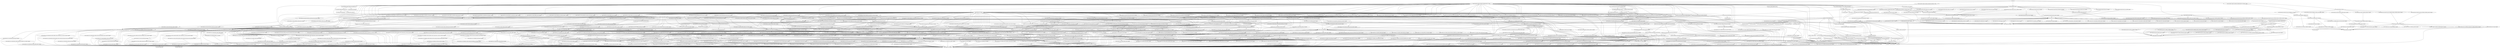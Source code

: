 digraph {
	compound = "true"
	newrank = "true"
	subgraph "root" {
		"[root] aws_appautoscaling_policy.scale_down (expand)" [label = "aws_appautoscaling_policy.scale_down", shape = "box"]
		"[root] aws_appautoscaling_policy.scale_up (expand)" [label = "aws_appautoscaling_policy.scale_up", shape = "box"]
		"[root] aws_appautoscaling_target.this (expand)" [label = "aws_appautoscaling_target.this", shape = "box"]
		"[root] aws_cloudfront_distribution.this (expand)" [label = "aws_cloudfront_distribution.this", shape = "box"]
		"[root] aws_cloudwatch_log_group.wordpress (expand)" [label = "aws_cloudwatch_log_group.wordpress", shape = "box"]
		"[root] aws_cloudwatch_metric_alarm.cpu_utilization_high (expand)" [label = "aws_cloudwatch_metric_alarm.cpu_utilization_high", shape = "box"]
		"[root] aws_cloudwatch_metric_alarm.cpu_utilization_low (expand)" [label = "aws_cloudwatch_metric_alarm.cpu_utilization_low", shape = "box"]
		"[root] aws_db_subnet_group.this (expand)" [label = "aws_db_subnet_group.this", shape = "box"]
		"[root] aws_ecs_cluster.this (expand)" [label = "aws_ecs_cluster.this", shape = "box"]
		"[root] aws_ecs_service.this (expand)" [label = "aws_ecs_service.this", shape = "box"]
		"[root] aws_ecs_task_definition.this (expand)" [label = "aws_ecs_task_definition.this", shape = "box"]
		"[root] aws_efs_file_system.this (expand)" [label = "aws_efs_file_system.this", shape = "box"]
		"[root] aws_efs_mount_target.this (expand)" [label = "aws_efs_mount_target.this", shape = "box"]
		"[root] aws_iam_policy.task_execution_policy (expand)" [label = "aws_iam_policy.task_execution_policy", shape = "box"]
		"[root] aws_iam_policy.task_policy (expand)" [label = "aws_iam_policy.task_policy", shape = "box"]
		"[root] aws_iam_role.task_execution_role (expand)" [label = "aws_iam_role.task_execution_role", shape = "box"]
		"[root] aws_iam_role.task_role (expand)" [label = "aws_iam_role.task_role", shape = "box"]
		"[root] aws_iam_role_policy_attachment.task_execution_policy_attach (expand)" [label = "aws_iam_role_policy_attachment.task_execution_policy_attach", shape = "box"]
		"[root] aws_iam_role_policy_attachment.task_policy_attach (expand)" [label = "aws_iam_role_policy_attachment.task_policy_attach", shape = "box"]
		"[root] aws_lb_listener_rule.wordpress (expand)" [label = "aws_lb_listener_rule.wordpress", shape = "box"]
		"[root] aws_lb_target_group.this (expand)" [label = "aws_lb_target_group.this", shape = "box"]
		"[root] aws_rds_cluster.this (expand)" [label = "aws_rds_cluster.this", shape = "box"]
		"[root] aws_route53_record.ipv4 (expand)" [label = "aws_route53_record.ipv4", shape = "box"]
		"[root] aws_route53_record.ipv6 (expand)" [label = "aws_route53_record.ipv6", shape = "box"]
		"[root] aws_route53_record.wordpress (expand)" [label = "aws_route53_record.wordpress", shape = "box"]
		"[root] aws_security_group.alb (expand)" [label = "aws_security_group.alb", shape = "box"]
		"[root] aws_security_group.db (expand)" [label = "aws_security_group.db", shape = "box"]
		"[root] aws_security_group.efs (expand)" [label = "aws_security_group.efs", shape = "box"]
		"[root] aws_security_group.wordpress (expand)" [label = "aws_security_group.wordpress", shape = "box"]
		"[root] aws_ssm_parameter.db_master_password (expand)" [label = "aws_ssm_parameter.db_master_password", shape = "box"]
		"[root] aws_ssm_parameter.db_master_user (expand)" [label = "aws_ssm_parameter.db_master_user", shape = "box"]
		"[root] data.aws_availability_zones.this (expand)" [label = "data.aws_availability_zones.this", shape = "box"]
		"[root] data.aws_caller_identity.current (expand)" [label = "data.aws_caller_identity.current", shape = "box"]
		"[root] data.aws_region.current (expand)" [label = "data.aws_region.current", shape = "box"]
		"[root] data.aws_route53_zone.this (expand)" [label = "data.aws_route53_zone.this", shape = "box"]
		"[root] module.acm.aws_acm_certificate.this (expand)" [label = "module.acm.aws_acm_certificate.this", shape = "box"]
		"[root] module.acm.aws_acm_certificate_validation.this (expand)" [label = "module.acm.aws_acm_certificate_validation.this", shape = "box"]
		"[root] module.acm.aws_route53_record.validation (expand)" [label = "module.acm.aws_route53_record.validation", shape = "box"]
		"[root] module.acm_alb.aws_acm_certificate.this (expand)" [label = "module.acm_alb.aws_acm_certificate.this", shape = "box"]
		"[root] module.acm_alb.aws_acm_certificate_validation.this (expand)" [label = "module.acm_alb.aws_acm_certificate_validation.this", shape = "box"]
		"[root] module.acm_alb.aws_route53_record.validation (expand)" [label = "module.acm_alb.aws_route53_record.validation", shape = "box"]
		"[root] module.alb.aws_lb.this (expand)" [label = "module.alb.aws_lb.this", shape = "box"]
		"[root] module.alb.aws_lb_listener.frontend_http_tcp (expand)" [label = "module.alb.aws_lb_listener.frontend_http_tcp", shape = "box"]
		"[root] module.alb.aws_lb_listener.frontend_https (expand)" [label = "module.alb.aws_lb_listener.frontend_https", shape = "box"]
		"[root] module.alb.aws_lb_listener_certificate.https_listener (expand)" [label = "module.alb.aws_lb_listener_certificate.https_listener", shape = "box"]
		"[root] module.alb.aws_lb_listener_rule.https_listener_rule (expand)" [label = "module.alb.aws_lb_listener_rule.https_listener_rule", shape = "box"]
		"[root] module.alb.aws_lb_target_group.main (expand)" [label = "module.alb.aws_lb_target_group.main", shape = "box"]
		"[root] module.alb.aws_lb_target_group_attachment.this (expand)" [label = "module.alb.aws_lb_target_group_attachment.this", shape = "box"]
		"[root] module.vpc.aws_cloudwatch_log_group.flow_log (expand)" [label = "module.vpc.aws_cloudwatch_log_group.flow_log", shape = "box"]
		"[root] module.vpc.aws_customer_gateway.this (expand)" [label = "module.vpc.aws_customer_gateway.this", shape = "box"]
		"[root] module.vpc.aws_db_subnet_group.database (expand)" [label = "module.vpc.aws_db_subnet_group.database", shape = "box"]
		"[root] module.vpc.aws_default_network_acl.this (expand)" [label = "module.vpc.aws_default_network_acl.this", shape = "box"]
		"[root] module.vpc.aws_default_route_table.default (expand)" [label = "module.vpc.aws_default_route_table.default", shape = "box"]
		"[root] module.vpc.aws_default_security_group.this (expand)" [label = "module.vpc.aws_default_security_group.this", shape = "box"]
		"[root] module.vpc.aws_default_vpc.this (expand)" [label = "module.vpc.aws_default_vpc.this", shape = "box"]
		"[root] module.vpc.aws_egress_only_internet_gateway.this (expand)" [label = "module.vpc.aws_egress_only_internet_gateway.this", shape = "box"]
		"[root] module.vpc.aws_eip.nat (expand)" [label = "module.vpc.aws_eip.nat", shape = "box"]
		"[root] module.vpc.aws_elasticache_subnet_group.elasticache (expand)" [label = "module.vpc.aws_elasticache_subnet_group.elasticache", shape = "box"]
		"[root] module.vpc.aws_flow_log.this (expand)" [label = "module.vpc.aws_flow_log.this", shape = "box"]
		"[root] module.vpc.aws_iam_policy.vpc_flow_log_cloudwatch (expand)" [label = "module.vpc.aws_iam_policy.vpc_flow_log_cloudwatch", shape = "box"]
		"[root] module.vpc.aws_iam_role.vpc_flow_log_cloudwatch (expand)" [label = "module.vpc.aws_iam_role.vpc_flow_log_cloudwatch", shape = "box"]
		"[root] module.vpc.aws_iam_role_policy_attachment.vpc_flow_log_cloudwatch (expand)" [label = "module.vpc.aws_iam_role_policy_attachment.vpc_flow_log_cloudwatch", shape = "box"]
		"[root] module.vpc.aws_internet_gateway.this (expand)" [label = "module.vpc.aws_internet_gateway.this", shape = "box"]
		"[root] module.vpc.aws_nat_gateway.this (expand)" [label = "module.vpc.aws_nat_gateway.this", shape = "box"]
		"[root] module.vpc.aws_network_acl.database (expand)" [label = "module.vpc.aws_network_acl.database", shape = "box"]
		"[root] module.vpc.aws_network_acl.elasticache (expand)" [label = "module.vpc.aws_network_acl.elasticache", shape = "box"]
		"[root] module.vpc.aws_network_acl.intra (expand)" [label = "module.vpc.aws_network_acl.intra", shape = "box"]
		"[root] module.vpc.aws_network_acl.outpost (expand)" [label = "module.vpc.aws_network_acl.outpost", shape = "box"]
		"[root] module.vpc.aws_network_acl.private (expand)" [label = "module.vpc.aws_network_acl.private", shape = "box"]
		"[root] module.vpc.aws_network_acl.public (expand)" [label = "module.vpc.aws_network_acl.public", shape = "box"]
		"[root] module.vpc.aws_network_acl.redshift (expand)" [label = "module.vpc.aws_network_acl.redshift", shape = "box"]
		"[root] module.vpc.aws_network_acl_rule.database_inbound (expand)" [label = "module.vpc.aws_network_acl_rule.database_inbound", shape = "box"]
		"[root] module.vpc.aws_network_acl_rule.database_outbound (expand)" [label = "module.vpc.aws_network_acl_rule.database_outbound", shape = "box"]
		"[root] module.vpc.aws_network_acl_rule.elasticache_inbound (expand)" [label = "module.vpc.aws_network_acl_rule.elasticache_inbound", shape = "box"]
		"[root] module.vpc.aws_network_acl_rule.elasticache_outbound (expand)" [label = "module.vpc.aws_network_acl_rule.elasticache_outbound", shape = "box"]
		"[root] module.vpc.aws_network_acl_rule.intra_inbound (expand)" [label = "module.vpc.aws_network_acl_rule.intra_inbound", shape = "box"]
		"[root] module.vpc.aws_network_acl_rule.intra_outbound (expand)" [label = "module.vpc.aws_network_acl_rule.intra_outbound", shape = "box"]
		"[root] module.vpc.aws_network_acl_rule.outpost_inbound (expand)" [label = "module.vpc.aws_network_acl_rule.outpost_inbound", shape = "box"]
		"[root] module.vpc.aws_network_acl_rule.outpost_outbound (expand)" [label = "module.vpc.aws_network_acl_rule.outpost_outbound", shape = "box"]
		"[root] module.vpc.aws_network_acl_rule.private_inbound (expand)" [label = "module.vpc.aws_network_acl_rule.private_inbound", shape = "box"]
		"[root] module.vpc.aws_network_acl_rule.private_outbound (expand)" [label = "module.vpc.aws_network_acl_rule.private_outbound", shape = "box"]
		"[root] module.vpc.aws_network_acl_rule.public_inbound (expand)" [label = "module.vpc.aws_network_acl_rule.public_inbound", shape = "box"]
		"[root] module.vpc.aws_network_acl_rule.public_outbound (expand)" [label = "module.vpc.aws_network_acl_rule.public_outbound", shape = "box"]
		"[root] module.vpc.aws_network_acl_rule.redshift_inbound (expand)" [label = "module.vpc.aws_network_acl_rule.redshift_inbound", shape = "box"]
		"[root] module.vpc.aws_network_acl_rule.redshift_outbound (expand)" [label = "module.vpc.aws_network_acl_rule.redshift_outbound", shape = "box"]
		"[root] module.vpc.aws_redshift_subnet_group.redshift (expand)" [label = "module.vpc.aws_redshift_subnet_group.redshift", shape = "box"]
		"[root] module.vpc.aws_route.database_dns64_nat_gateway (expand)" [label = "module.vpc.aws_route.database_dns64_nat_gateway", shape = "box"]
		"[root] module.vpc.aws_route.database_internet_gateway (expand)" [label = "module.vpc.aws_route.database_internet_gateway", shape = "box"]
		"[root] module.vpc.aws_route.database_ipv6_egress (expand)" [label = "module.vpc.aws_route.database_ipv6_egress", shape = "box"]
		"[root] module.vpc.aws_route.database_nat_gateway (expand)" [label = "module.vpc.aws_route.database_nat_gateway", shape = "box"]
		"[root] module.vpc.aws_route.private_dns64_nat_gateway (expand)" [label = "module.vpc.aws_route.private_dns64_nat_gateway", shape = "box"]
		"[root] module.vpc.aws_route.private_ipv6_egress (expand)" [label = "module.vpc.aws_route.private_ipv6_egress", shape = "box"]
		"[root] module.vpc.aws_route.private_nat_gateway (expand)" [label = "module.vpc.aws_route.private_nat_gateway", shape = "box"]
		"[root] module.vpc.aws_route.public_internet_gateway (expand)" [label = "module.vpc.aws_route.public_internet_gateway", shape = "box"]
		"[root] module.vpc.aws_route.public_internet_gateway_ipv6 (expand)" [label = "module.vpc.aws_route.public_internet_gateway_ipv6", shape = "box"]
		"[root] module.vpc.aws_route_table.database (expand)" [label = "module.vpc.aws_route_table.database", shape = "box"]
		"[root] module.vpc.aws_route_table.elasticache (expand)" [label = "module.vpc.aws_route_table.elasticache", shape = "box"]
		"[root] module.vpc.aws_route_table.intra (expand)" [label = "module.vpc.aws_route_table.intra", shape = "box"]
		"[root] module.vpc.aws_route_table.private (expand)" [label = "module.vpc.aws_route_table.private", shape = "box"]
		"[root] module.vpc.aws_route_table.public (expand)" [label = "module.vpc.aws_route_table.public", shape = "box"]
		"[root] module.vpc.aws_route_table.redshift (expand)" [label = "module.vpc.aws_route_table.redshift", shape = "box"]
		"[root] module.vpc.aws_route_table_association.database (expand)" [label = "module.vpc.aws_route_table_association.database", shape = "box"]
		"[root] module.vpc.aws_route_table_association.elasticache (expand)" [label = "module.vpc.aws_route_table_association.elasticache", shape = "box"]
		"[root] module.vpc.aws_route_table_association.intra (expand)" [label = "module.vpc.aws_route_table_association.intra", shape = "box"]
		"[root] module.vpc.aws_route_table_association.outpost (expand)" [label = "module.vpc.aws_route_table_association.outpost", shape = "box"]
		"[root] module.vpc.aws_route_table_association.private (expand)" [label = "module.vpc.aws_route_table_association.private", shape = "box"]
		"[root] module.vpc.aws_route_table_association.public (expand)" [label = "module.vpc.aws_route_table_association.public", shape = "box"]
		"[root] module.vpc.aws_route_table_association.redshift (expand)" [label = "module.vpc.aws_route_table_association.redshift", shape = "box"]
		"[root] module.vpc.aws_route_table_association.redshift_public (expand)" [label = "module.vpc.aws_route_table_association.redshift_public", shape = "box"]
		"[root] module.vpc.aws_subnet.database (expand)" [label = "module.vpc.aws_subnet.database", shape = "box"]
		"[root] module.vpc.aws_subnet.elasticache (expand)" [label = "module.vpc.aws_subnet.elasticache", shape = "box"]
		"[root] module.vpc.aws_subnet.intra (expand)" [label = "module.vpc.aws_subnet.intra", shape = "box"]
		"[root] module.vpc.aws_subnet.outpost (expand)" [label = "module.vpc.aws_subnet.outpost", shape = "box"]
		"[root] module.vpc.aws_subnet.private (expand)" [label = "module.vpc.aws_subnet.private", shape = "box"]
		"[root] module.vpc.aws_subnet.public (expand)" [label = "module.vpc.aws_subnet.public", shape = "box"]
		"[root] module.vpc.aws_subnet.redshift (expand)" [label = "module.vpc.aws_subnet.redshift", shape = "box"]
		"[root] module.vpc.aws_vpc.this (expand)" [label = "module.vpc.aws_vpc.this", shape = "box"]
		"[root] module.vpc.aws_vpc_dhcp_options.this (expand)" [label = "module.vpc.aws_vpc_dhcp_options.this", shape = "box"]
		"[root] module.vpc.aws_vpc_dhcp_options_association.this (expand)" [label = "module.vpc.aws_vpc_dhcp_options_association.this", shape = "box"]
		"[root] module.vpc.aws_vpc_ipv4_cidr_block_association.this (expand)" [label = "module.vpc.aws_vpc_ipv4_cidr_block_association.this", shape = "box"]
		"[root] module.vpc.aws_vpn_gateway.this (expand)" [label = "module.vpc.aws_vpn_gateway.this", shape = "box"]
		"[root] module.vpc.aws_vpn_gateway_attachment.this (expand)" [label = "module.vpc.aws_vpn_gateway_attachment.this", shape = "box"]
		"[root] module.vpc.aws_vpn_gateway_route_propagation.intra (expand)" [label = "module.vpc.aws_vpn_gateway_route_propagation.intra", shape = "box"]
		"[root] module.vpc.aws_vpn_gateway_route_propagation.private (expand)" [label = "module.vpc.aws_vpn_gateway_route_propagation.private", shape = "box"]
		"[root] module.vpc.aws_vpn_gateway_route_propagation.public (expand)" [label = "module.vpc.aws_vpn_gateway_route_propagation.public", shape = "box"]
		"[root] module.vpc.data.aws_iam_policy_document.flow_log_cloudwatch_assume_role (expand)" [label = "module.vpc.data.aws_iam_policy_document.flow_log_cloudwatch_assume_role", shape = "box"]
		"[root] module.vpc.data.aws_iam_policy_document.vpc_flow_log_cloudwatch (expand)" [label = "module.vpc.data.aws_iam_policy_document.vpc_flow_log_cloudwatch", shape = "box"]
		"[root] provider[\"registry.terraform.io/hashicorp/aws\"]" [label = "provider[\"registry.terraform.io/hashicorp/aws\"]", shape = "diamond"]
		"[root] provider[\"registry.terraform.io/hashicorp/aws\"].us_east_1" [label = "provider[\"registry.terraform.io/hashicorp/aws\"].us_east_1", shape = "diamond"]
		"[root] provider[\"registry.terraform.io/hashicorp/random\"]" [label = "provider[\"registry.terraform.io/hashicorp/random\"]", shape = "diamond"]
		"[root] random_string.snapshot_suffix (expand)" [label = "random_string.snapshot_suffix", shape = "box"]
		"[root] var.cf_price_class" [label = "var.cf_price_class", shape = "note"]
		"[root] var.db_auto_pause" [label = "var.db_auto_pause", shape = "note"]
		"[root] var.db_backup_retention_days" [label = "var.db_backup_retention_days", shape = "note"]
		"[root] var.db_backup_window" [label = "var.db_backup_window", shape = "note"]
		"[root] var.db_engine_version" [label = "var.db_engine_version", shape = "note"]
		"[root] var.db_master_password" [label = "var.db_master_password", shape = "note"]
		"[root] var.db_master_username" [label = "var.db_master_username", shape = "note"]
		"[root] var.db_max_capacity" [label = "var.db_max_capacity", shape = "note"]
		"[root] var.db_min_capacity" [label = "var.db_min_capacity", shape = "note"]
		"[root] var.db_seconds_until_auto_pause" [label = "var.db_seconds_until_auto_pause", shape = "note"]
		"[root] var.desired_count" [label = "var.desired_count", shape = "note"]
		"[root] var.environment" [label = "var.environment", shape = "note"]
		"[root] var.error_ttl" [label = "var.error_ttl", shape = "note"]
		"[root] var.log_retention_in_days" [label = "var.log_retention_in_days", shape = "note"]
		"[root] var.max_task" [label = "var.max_task", shape = "note"]
		"[root] var.min_task" [label = "var.min_task", shape = "note"]
		"[root] var.prefix" [label = "var.prefix", shape = "note"]
		"[root] var.private_subnet_cidrs" [label = "var.private_subnet_cidrs", shape = "note"]
		"[root] var.public_alb_domain" [label = "var.public_alb_domain", shape = "note"]
		"[root] var.public_subnet_cidrs" [label = "var.public_subnet_cidrs", shape = "note"]
		"[root] var.scaling_down_adjustment" [label = "var.scaling_down_adjustment", shape = "note"]
		"[root] var.scaling_down_cooldown" [label = "var.scaling_down_cooldown", shape = "note"]
		"[root] var.scaling_up_adjustment" [label = "var.scaling_up_adjustment", shape = "note"]
		"[root] var.scaling_up_cooldown" [label = "var.scaling_up_cooldown", shape = "note"]
		"[root] var.site_domain" [label = "var.site_domain", shape = "note"]
		"[root] var.tags" [label = "var.tags", shape = "note"]
		"[root] var.task_cpu" [label = "var.task_cpu", shape = "note"]
		"[root] var.task_cpu_high_threshold" [label = "var.task_cpu_high_threshold", shape = "note"]
		"[root] var.task_cpu_low_threshold" [label = "var.task_cpu_low_threshold", shape = "note"]
		"[root] var.task_memory" [label = "var.task_memory", shape = "note"]
		"[root] var.vpc_cidr" [label = "var.vpc_cidr", shape = "note"]
		"[root] aws_appautoscaling_policy.scale_down (expand)" -> "[root] aws_appautoscaling_target.this (expand)"
		"[root] aws_appautoscaling_policy.scale_down (expand)" -> "[root] var.scaling_down_adjustment"
		"[root] aws_appautoscaling_policy.scale_down (expand)" -> "[root] var.scaling_down_cooldown"
		"[root] aws_appautoscaling_policy.scale_up (expand)" -> "[root] aws_appautoscaling_target.this (expand)"
		"[root] aws_appautoscaling_policy.scale_up (expand)" -> "[root] var.scaling_up_adjustment"
		"[root] aws_appautoscaling_policy.scale_up (expand)" -> "[root] var.scaling_up_cooldown"
		"[root] aws_appautoscaling_target.this (expand)" -> "[root] aws_ecs_service.this (expand)"
		"[root] aws_appautoscaling_target.this (expand)" -> "[root] var.max_task"
		"[root] aws_appautoscaling_target.this (expand)" -> "[root] var.min_task"
		"[root] aws_cloudfront_distribution.this (expand)" -> "[root] aws_ecs_service.this (expand)"
		"[root] aws_cloudfront_distribution.this (expand)" -> "[root] module.acm.output.this_acm_certificate_arn (expand)"
		"[root] aws_cloudfront_distribution.this (expand)" -> "[root] var.cf_price_class"
		"[root] aws_cloudfront_distribution.this (expand)" -> "[root] var.error_ttl"
		"[root] aws_cloudfront_distribution.this (expand)" -> "[root] var.public_alb_domain"
		"[root] aws_cloudwatch_log_group.wordpress (expand)" -> "[root] provider[\"registry.terraform.io/hashicorp/aws\"]"
		"[root] aws_cloudwatch_log_group.wordpress (expand)" -> "[root] var.environment"
		"[root] aws_cloudwatch_log_group.wordpress (expand)" -> "[root] var.log_retention_in_days"
		"[root] aws_cloudwatch_log_group.wordpress (expand)" -> "[root] var.prefix"
		"[root] aws_cloudwatch_log_group.wordpress (expand)" -> "[root] var.tags"
		"[root] aws_cloudwatch_metric_alarm.cpu_utilization_high (expand)" -> "[root] aws_appautoscaling_policy.scale_up (expand)"
		"[root] aws_cloudwatch_metric_alarm.cpu_utilization_high (expand)" -> "[root] var.task_cpu_high_threshold"
		"[root] aws_cloudwatch_metric_alarm.cpu_utilization_low (expand)" -> "[root] aws_appautoscaling_policy.scale_down (expand)"
		"[root] aws_cloudwatch_metric_alarm.cpu_utilization_low (expand)" -> "[root] var.task_cpu_low_threshold"
		"[root] aws_db_subnet_group.this (expand)" -> "[root] module.vpc.output.private_subnets (expand)"
		"[root] aws_ecs_cluster.this (expand)" -> "[root] provider[\"registry.terraform.io/hashicorp/aws\"]"
		"[root] aws_ecs_cluster.this (expand)" -> "[root] var.environment"
		"[root] aws_ecs_cluster.this (expand)" -> "[root] var.prefix"
		"[root] aws_ecs_service.this (expand)" -> "[root] aws_ecs_cluster.this (expand)"
		"[root] aws_ecs_service.this (expand)" -> "[root] aws_ecs_task_definition.this (expand)"
		"[root] aws_ecs_service.this (expand)" -> "[root] aws_lb_target_group.this (expand)"
		"[root] aws_ecs_service.this (expand)" -> "[root] aws_security_group.alb (expand)"
		"[root] aws_ecs_service.this (expand)" -> "[root] aws_security_group.efs (expand)"
		"[root] aws_ecs_service.this (expand)" -> "[root] var.desired_count"
		"[root] aws_ecs_task_definition.this (expand)" -> "[root] aws_cloudwatch_log_group.wordpress (expand)"
		"[root] aws_ecs_task_definition.this (expand)" -> "[root] aws_efs_file_system.this (expand)"
		"[root] aws_ecs_task_definition.this (expand)" -> "[root] aws_iam_role.task_execution_role (expand)"
		"[root] aws_ecs_task_definition.this (expand)" -> "[root] aws_iam_role.task_role (expand)"
		"[root] aws_ecs_task_definition.this (expand)" -> "[root] aws_rds_cluster.this (expand)"
		"[root] aws_ecs_task_definition.this (expand)" -> "[root] aws_ssm_parameter.db_master_password (expand)"
		"[root] aws_ecs_task_definition.this (expand)" -> "[root] aws_ssm_parameter.db_master_user (expand)"
		"[root] aws_ecs_task_definition.this (expand)" -> "[root] data.aws_region.current (expand)"
		"[root] aws_ecs_task_definition.this (expand)" -> "[root] var.task_cpu"
		"[root] aws_ecs_task_definition.this (expand)" -> "[root] var.task_memory"
		"[root] aws_efs_file_system.this (expand)" -> "[root] provider[\"registry.terraform.io/hashicorp/aws\"]"
		"[root] aws_efs_file_system.this (expand)" -> "[root] var.environment"
		"[root] aws_efs_file_system.this (expand)" -> "[root] var.prefix"
		"[root] aws_efs_file_system.this (expand)" -> "[root] var.tags"
		"[root] aws_efs_mount_target.this (expand)" -> "[root] aws_efs_file_system.this (expand)"
		"[root] aws_efs_mount_target.this (expand)" -> "[root] aws_security_group.efs (expand)"
		"[root] aws_efs_mount_target.this (expand)" -> "[root] module.vpc.output.private_subnets (expand)"
		"[root] aws_iam_policy.task_execution_policy (expand)" -> "[root] provider[\"registry.terraform.io/hashicorp/aws\"]"
		"[root] aws_iam_policy.task_policy (expand)" -> "[root] provider[\"registry.terraform.io/hashicorp/aws\"]"
		"[root] aws_iam_role.task_execution_role (expand)" -> "[root] provider[\"registry.terraform.io/hashicorp/aws\"]"
		"[root] aws_iam_role.task_execution_role (expand)" -> "[root] var.environment"
		"[root] aws_iam_role.task_execution_role (expand)" -> "[root] var.prefix"
		"[root] aws_iam_role.task_execution_role (expand)" -> "[root] var.tags"
		"[root] aws_iam_role.task_role (expand)" -> "[root] provider[\"registry.terraform.io/hashicorp/aws\"]"
		"[root] aws_iam_role.task_role (expand)" -> "[root] var.environment"
		"[root] aws_iam_role.task_role (expand)" -> "[root] var.prefix"
		"[root] aws_iam_role.task_role (expand)" -> "[root] var.tags"
		"[root] aws_iam_role_policy_attachment.task_execution_policy_attach (expand)" -> "[root] aws_iam_policy.task_execution_policy (expand)"
		"[root] aws_iam_role_policy_attachment.task_execution_policy_attach (expand)" -> "[root] aws_iam_role.task_execution_role (expand)"
		"[root] aws_iam_role_policy_attachment.task_policy_attach (expand)" -> "[root] aws_iam_policy.task_policy (expand)"
		"[root] aws_iam_role_policy_attachment.task_policy_attach (expand)" -> "[root] aws_iam_role.task_role (expand)"
		"[root] aws_lb_listener_rule.wordpress (expand)" -> "[root] aws_lb_target_group.this (expand)"
		"[root] aws_lb_listener_rule.wordpress (expand)" -> "[root] module.alb.output.https_listener_arns (expand)"
		"[root] aws_lb_listener_rule.wordpress (expand)" -> "[root] var.site_domain"
		"[root] aws_lb_target_group.this (expand)" -> "[root] module.vpc.output.vpc_id (expand)"
		"[root] aws_rds_cluster.this (expand)" -> "[root] aws_db_subnet_group.this (expand)"
		"[root] aws_rds_cluster.this (expand)" -> "[root] aws_security_group.db (expand)"
		"[root] aws_rds_cluster.this (expand)" -> "[root] random_string.snapshot_suffix (expand)"
		"[root] aws_rds_cluster.this (expand)" -> "[root] var.db_auto_pause"
		"[root] aws_rds_cluster.this (expand)" -> "[root] var.db_backup_retention_days"
		"[root] aws_rds_cluster.this (expand)" -> "[root] var.db_backup_window"
		"[root] aws_rds_cluster.this (expand)" -> "[root] var.db_engine_version"
		"[root] aws_rds_cluster.this (expand)" -> "[root] var.db_master_password"
		"[root] aws_rds_cluster.this (expand)" -> "[root] var.db_master_username"
		"[root] aws_rds_cluster.this (expand)" -> "[root] var.db_max_capacity"
		"[root] aws_rds_cluster.this (expand)" -> "[root] var.db_min_capacity"
		"[root] aws_rds_cluster.this (expand)" -> "[root] var.db_seconds_until_auto_pause"
		"[root] aws_route53_record.ipv4 (expand)" -> "[root] aws_cloudfront_distribution.this (expand)"
		"[root] aws_route53_record.ipv6 (expand)" -> "[root] aws_cloudfront_distribution.this (expand)"
		"[root] aws_route53_record.wordpress (expand)" -> "[root] data.aws_route53_zone.this (expand)"
		"[root] aws_route53_record.wordpress (expand)" -> "[root] module.alb.output.this_lb_dns_name (expand)"
		"[root] aws_route53_record.wordpress (expand)" -> "[root] module.alb.output.this_lb_zone_id (expand)"
		"[root] aws_route53_record.wordpress (expand)" -> "[root] var.public_alb_domain"
		"[root] aws_security_group.alb (expand)" -> "[root] module.vpc.output.vpc_id (expand)"
		"[root] aws_security_group.db (expand)" -> "[root] module.vpc.output.vpc_id (expand)"
		"[root] aws_security_group.efs (expand)" -> "[root] module.vpc.output.vpc_id (expand)"
		"[root] aws_security_group.wordpress (expand)" -> "[root] aws_security_group.alb (expand)"
		"[root] aws_security_group.wordpress (expand)" -> "[root] aws_security_group.efs (expand)"
		"[root] aws_ssm_parameter.db_master_password (expand)" -> "[root] provider[\"registry.terraform.io/hashicorp/aws\"]"
		"[root] aws_ssm_parameter.db_master_password (expand)" -> "[root] var.db_master_password"
		"[root] aws_ssm_parameter.db_master_password (expand)" -> "[root] var.environment"
		"[root] aws_ssm_parameter.db_master_password (expand)" -> "[root] var.prefix"
		"[root] aws_ssm_parameter.db_master_password (expand)" -> "[root] var.tags"
		"[root] aws_ssm_parameter.db_master_user (expand)" -> "[root] provider[\"registry.terraform.io/hashicorp/aws\"]"
		"[root] aws_ssm_parameter.db_master_user (expand)" -> "[root] var.db_master_username"
		"[root] aws_ssm_parameter.db_master_user (expand)" -> "[root] var.environment"
		"[root] aws_ssm_parameter.db_master_user (expand)" -> "[root] var.prefix"
		"[root] aws_ssm_parameter.db_master_user (expand)" -> "[root] var.tags"
		"[root] data.aws_availability_zones.this (expand)" -> "[root] provider[\"registry.terraform.io/hashicorp/aws\"]"
		"[root] data.aws_caller_identity.current (expand)" -> "[root] provider[\"registry.terraform.io/hashicorp/aws\"]"
		"[root] data.aws_region.current (expand)" -> "[root] provider[\"registry.terraform.io/hashicorp/aws\"]"
		"[root] data.aws_route53_zone.this (expand)" -> "[root] provider[\"registry.terraform.io/hashicorp/aws\"]"
		"[root] module.acm (close)" -> "[root] module.acm.output.distinct_domain_names (expand)"
		"[root] module.acm (close)" -> "[root] module.acm.output.this_acm_certificate_arn (expand)"
		"[root] module.acm (close)" -> "[root] module.acm.output.this_acm_certificate_domain_validation_options (expand)"
		"[root] module.acm (close)" -> "[root] module.acm.output.this_acm_certificate_validation_emails (expand)"
		"[root] module.acm (close)" -> "[root] module.acm.output.validation_domains (expand)"
		"[root] module.acm (close)" -> "[root] module.acm.output.validation_route53_record_fqdns (expand)"
		"[root] module.acm.aws_acm_certificate.this (expand)" -> "[root] module.acm.var.certificate_transparency_logging_preference (expand)"
		"[root] module.acm.aws_acm_certificate.this (expand)" -> "[root] module.acm.var.create_certificate (expand)"
		"[root] module.acm.aws_acm_certificate.this (expand)" -> "[root] module.acm.var.domain_name (expand)"
		"[root] module.acm.aws_acm_certificate.this (expand)" -> "[root] module.acm.var.subject_alternative_names (expand)"
		"[root] module.acm.aws_acm_certificate.this (expand)" -> "[root] module.acm.var.tags (expand)"
		"[root] module.acm.aws_acm_certificate.this (expand)" -> "[root] module.acm.var.validation_method (expand)"
		"[root] module.acm.aws_acm_certificate.this (expand)" -> "[root] provider[\"registry.terraform.io/hashicorp/aws\"].us_east_1"
		"[root] module.acm.aws_acm_certificate_validation.this (expand)" -> "[root] module.acm.aws_route53_record.validation (expand)"
		"[root] module.acm.aws_acm_certificate_validation.this (expand)" -> "[root] module.acm.var.wait_for_validation (expand)"
		"[root] module.acm.aws_route53_record.validation (expand)" -> "[root] module.acm.local.validation_domains (expand)"
		"[root] module.acm.aws_route53_record.validation (expand)" -> "[root] module.acm.var.dns_ttl (expand)"
		"[root] module.acm.aws_route53_record.validation (expand)" -> "[root] module.acm.var.validate_certificate (expand)"
		"[root] module.acm.aws_route53_record.validation (expand)" -> "[root] module.acm.var.validation_allow_overwrite_records (expand)"
		"[root] module.acm.aws_route53_record.validation (expand)" -> "[root] module.acm.var.zone_id (expand)"
		"[root] module.acm.local.distinct_domain_names (expand)" -> "[root] module.acm.var.domain_name (expand)"
		"[root] module.acm.local.distinct_domain_names (expand)" -> "[root] module.acm.var.subject_alternative_names (expand)"
		"[root] module.acm.local.validation_domains (expand)" -> "[root] module.acm.aws_acm_certificate.this (expand)"
		"[root] module.acm.local.validation_domains (expand)" -> "[root] module.acm.local.distinct_domain_names (expand)"
		"[root] module.acm.output.distinct_domain_names (expand)" -> "[root] module.acm.local.distinct_domain_names (expand)"
		"[root] module.acm.output.this_acm_certificate_arn (expand)" -> "[root] module.acm.aws_acm_certificate_validation.this (expand)"
		"[root] module.acm.output.this_acm_certificate_domain_validation_options (expand)" -> "[root] module.acm.aws_acm_certificate.this (expand)"
		"[root] module.acm.output.this_acm_certificate_validation_emails (expand)" -> "[root] module.acm.aws_acm_certificate.this (expand)"
		"[root] module.acm.output.validation_domains (expand)" -> "[root] module.acm.local.validation_domains (expand)"
		"[root] module.acm.output.validation_route53_record_fqdns (expand)" -> "[root] module.acm.aws_route53_record.validation (expand)"
		"[root] module.acm.var.certificate_transparency_logging_preference (expand)" -> "[root] module.acm (expand)"
		"[root] module.acm.var.create_certificate (expand)" -> "[root] module.acm (expand)"
		"[root] module.acm.var.dns_ttl (expand)" -> "[root] module.acm (expand)"
		"[root] module.acm.var.domain_name (expand)" -> "[root] module.acm (expand)"
		"[root] module.acm.var.domain_name (expand)" -> "[root] var.site_domain"
		"[root] module.acm.var.subject_alternative_names (expand)" -> "[root] module.acm (expand)"
		"[root] module.acm.var.tags (expand)" -> "[root] module.acm (expand)"
		"[root] module.acm.var.tags (expand)" -> "[root] var.tags"
		"[root] module.acm.var.validate_certificate (expand)" -> "[root] module.acm (expand)"
		"[root] module.acm.var.validation_allow_overwrite_records (expand)" -> "[root] module.acm (expand)"
		"[root] module.acm.var.validation_method (expand)" -> "[root] module.acm (expand)"
		"[root] module.acm.var.wait_for_validation (expand)" -> "[root] module.acm (expand)"
		"[root] module.acm.var.zone_id (expand)" -> "[root] data.aws_route53_zone.this (expand)"
		"[root] module.acm.var.zone_id (expand)" -> "[root] module.acm (expand)"
		"[root] module.acm_alb (close)" -> "[root] module.acm_alb.output.distinct_domain_names (expand)"
		"[root] module.acm_alb (close)" -> "[root] module.acm_alb.output.this_acm_certificate_arn (expand)"
		"[root] module.acm_alb (close)" -> "[root] module.acm_alb.output.this_acm_certificate_domain_validation_options (expand)"
		"[root] module.acm_alb (close)" -> "[root] module.acm_alb.output.this_acm_certificate_validation_emails (expand)"
		"[root] module.acm_alb (close)" -> "[root] module.acm_alb.output.validation_domains (expand)"
		"[root] module.acm_alb (close)" -> "[root] module.acm_alb.output.validation_route53_record_fqdns (expand)"
		"[root] module.acm_alb.aws_acm_certificate.this (expand)" -> "[root] module.acm_alb.var.certificate_transparency_logging_preference (expand)"
		"[root] module.acm_alb.aws_acm_certificate.this (expand)" -> "[root] module.acm_alb.var.create_certificate (expand)"
		"[root] module.acm_alb.aws_acm_certificate.this (expand)" -> "[root] module.acm_alb.var.domain_name (expand)"
		"[root] module.acm_alb.aws_acm_certificate.this (expand)" -> "[root] module.acm_alb.var.subject_alternative_names (expand)"
		"[root] module.acm_alb.aws_acm_certificate.this (expand)" -> "[root] module.acm_alb.var.tags (expand)"
		"[root] module.acm_alb.aws_acm_certificate.this (expand)" -> "[root] module.acm_alb.var.validation_method (expand)"
		"[root] module.acm_alb.aws_acm_certificate.this (expand)" -> "[root] provider[\"registry.terraform.io/hashicorp/aws\"]"
		"[root] module.acm_alb.aws_acm_certificate_validation.this (expand)" -> "[root] module.acm_alb.aws_route53_record.validation (expand)"
		"[root] module.acm_alb.aws_acm_certificate_validation.this (expand)" -> "[root] module.acm_alb.var.wait_for_validation (expand)"
		"[root] module.acm_alb.aws_route53_record.validation (expand)" -> "[root] module.acm_alb.local.validation_domains (expand)"
		"[root] module.acm_alb.aws_route53_record.validation (expand)" -> "[root] module.acm_alb.var.dns_ttl (expand)"
		"[root] module.acm_alb.aws_route53_record.validation (expand)" -> "[root] module.acm_alb.var.validate_certificate (expand)"
		"[root] module.acm_alb.aws_route53_record.validation (expand)" -> "[root] module.acm_alb.var.validation_allow_overwrite_records (expand)"
		"[root] module.acm_alb.aws_route53_record.validation (expand)" -> "[root] module.acm_alb.var.zone_id (expand)"
		"[root] module.acm_alb.local.distinct_domain_names (expand)" -> "[root] module.acm_alb.var.domain_name (expand)"
		"[root] module.acm_alb.local.distinct_domain_names (expand)" -> "[root] module.acm_alb.var.subject_alternative_names (expand)"
		"[root] module.acm_alb.local.validation_domains (expand)" -> "[root] module.acm_alb.aws_acm_certificate.this (expand)"
		"[root] module.acm_alb.local.validation_domains (expand)" -> "[root] module.acm_alb.local.distinct_domain_names (expand)"
		"[root] module.acm_alb.output.distinct_domain_names (expand)" -> "[root] module.acm_alb.local.distinct_domain_names (expand)"
		"[root] module.acm_alb.output.this_acm_certificate_arn (expand)" -> "[root] module.acm_alb.aws_acm_certificate_validation.this (expand)"
		"[root] module.acm_alb.output.this_acm_certificate_domain_validation_options (expand)" -> "[root] module.acm_alb.aws_acm_certificate.this (expand)"
		"[root] module.acm_alb.output.this_acm_certificate_validation_emails (expand)" -> "[root] module.acm_alb.aws_acm_certificate.this (expand)"
		"[root] module.acm_alb.output.validation_domains (expand)" -> "[root] module.acm_alb.local.validation_domains (expand)"
		"[root] module.acm_alb.output.validation_route53_record_fqdns (expand)" -> "[root] module.acm_alb.aws_route53_record.validation (expand)"
		"[root] module.acm_alb.var.certificate_transparency_logging_preference (expand)" -> "[root] module.acm_alb (expand)"
		"[root] module.acm_alb.var.create_certificate (expand)" -> "[root] module.acm_alb (expand)"
		"[root] module.acm_alb.var.dns_ttl (expand)" -> "[root] module.acm_alb (expand)"
		"[root] module.acm_alb.var.domain_name (expand)" -> "[root] module.acm_alb (expand)"
		"[root] module.acm_alb.var.domain_name (expand)" -> "[root] var.public_alb_domain"
		"[root] module.acm_alb.var.subject_alternative_names (expand)" -> "[root] module.acm_alb (expand)"
		"[root] module.acm_alb.var.tags (expand)" -> "[root] module.acm_alb (expand)"
		"[root] module.acm_alb.var.tags (expand)" -> "[root] var.tags"
		"[root] module.acm_alb.var.validate_certificate (expand)" -> "[root] module.acm_alb (expand)"
		"[root] module.acm_alb.var.validation_allow_overwrite_records (expand)" -> "[root] module.acm_alb (expand)"
		"[root] module.acm_alb.var.validation_method (expand)" -> "[root] module.acm_alb (expand)"
		"[root] module.acm_alb.var.wait_for_validation (expand)" -> "[root] module.acm_alb (expand)"
		"[root] module.acm_alb.var.zone_id (expand)" -> "[root] data.aws_route53_zone.this (expand)"
		"[root] module.acm_alb.var.zone_id (expand)" -> "[root] module.acm_alb (expand)"
		"[root] module.alb (close)" -> "[root] module.alb.aws_lb_listener_certificate.https_listener (expand)"
		"[root] module.alb (close)" -> "[root] module.alb.aws_lb_listener_rule.https_listener_rule (expand)"
		"[root] module.alb (close)" -> "[root] module.alb.output.http_tcp_listener_arns (expand)"
		"[root] module.alb (close)" -> "[root] module.alb.output.http_tcp_listener_ids (expand)"
		"[root] module.alb (close)" -> "[root] module.alb.output.https_listener_arns (expand)"
		"[root] module.alb (close)" -> "[root] module.alb.output.https_listener_ids (expand)"
		"[root] module.alb (close)" -> "[root] module.alb.output.target_group_arn_suffixes (expand)"
		"[root] module.alb (close)" -> "[root] module.alb.output.target_group_arns (expand)"
		"[root] module.alb (close)" -> "[root] module.alb.output.target_group_attachments (expand)"
		"[root] module.alb (close)" -> "[root] module.alb.output.target_group_names (expand)"
		"[root] module.alb (close)" -> "[root] module.alb.output.this_lb_arn (expand)"
		"[root] module.alb (close)" -> "[root] module.alb.output.this_lb_arn_suffix (expand)"
		"[root] module.alb (close)" -> "[root] module.alb.output.this_lb_dns_name (expand)"
		"[root] module.alb (close)" -> "[root] module.alb.output.this_lb_id (expand)"
		"[root] module.alb (close)" -> "[root] module.alb.output.this_lb_zone_id (expand)"
		"[root] module.alb.aws_lb.this (expand)" -> "[root] module.alb.var.access_logs (expand)"
		"[root] module.alb.aws_lb.this (expand)" -> "[root] module.alb.var.create_lb (expand)"
		"[root] module.alb.aws_lb.this (expand)" -> "[root] module.alb.var.drop_invalid_header_fields (expand)"
		"[root] module.alb.aws_lb.this (expand)" -> "[root] module.alb.var.enable_cross_zone_load_balancing (expand)"
		"[root] module.alb.aws_lb.this (expand)" -> "[root] module.alb.var.enable_deletion_protection (expand)"
		"[root] module.alb.aws_lb.this (expand)" -> "[root] module.alb.var.enable_http2 (expand)"
		"[root] module.alb.aws_lb.this (expand)" -> "[root] module.alb.var.idle_timeout (expand)"
		"[root] module.alb.aws_lb.this (expand)" -> "[root] module.alb.var.internal (expand)"
		"[root] module.alb.aws_lb.this (expand)" -> "[root] module.alb.var.ip_address_type (expand)"
		"[root] module.alb.aws_lb.this (expand)" -> "[root] module.alb.var.lb_tags (expand)"
		"[root] module.alb.aws_lb.this (expand)" -> "[root] module.alb.var.load_balancer_create_timeout (expand)"
		"[root] module.alb.aws_lb.this (expand)" -> "[root] module.alb.var.load_balancer_delete_timeout (expand)"
		"[root] module.alb.aws_lb.this (expand)" -> "[root] module.alb.var.load_balancer_type (expand)"
		"[root] module.alb.aws_lb.this (expand)" -> "[root] module.alb.var.load_balancer_update_timeout (expand)"
		"[root] module.alb.aws_lb.this (expand)" -> "[root] module.alb.var.name (expand)"
		"[root] module.alb.aws_lb.this (expand)" -> "[root] module.alb.var.name_prefix (expand)"
		"[root] module.alb.aws_lb.this (expand)" -> "[root] module.alb.var.security_groups (expand)"
		"[root] module.alb.aws_lb.this (expand)" -> "[root] module.alb.var.subnet_mapping (expand)"
		"[root] module.alb.aws_lb.this (expand)" -> "[root] module.alb.var.subnets (expand)"
		"[root] module.alb.aws_lb.this (expand)" -> "[root] module.alb.var.tags (expand)"
		"[root] module.alb.aws_lb_listener.frontend_http_tcp (expand)" -> "[root] module.alb.aws_lb_target_group.main (expand)"
		"[root] module.alb.aws_lb_listener.frontend_http_tcp (expand)" -> "[root] module.alb.var.http_tcp_listeners (expand)"
		"[root] module.alb.aws_lb_listener.frontend_https (expand)" -> "[root] module.alb.aws_lb_target_group.main (expand)"
		"[root] module.alb.aws_lb_listener.frontend_https (expand)" -> "[root] module.alb.var.https_listeners (expand)"
		"[root] module.alb.aws_lb_listener.frontend_https (expand)" -> "[root] module.alb.var.listener_ssl_policy_default (expand)"
		"[root] module.alb.aws_lb_listener_certificate.https_listener (expand)" -> "[root] module.alb.aws_lb_listener.frontend_https (expand)"
		"[root] module.alb.aws_lb_listener_certificate.https_listener (expand)" -> "[root] module.alb.var.extra_ssl_certs (expand)"
		"[root] module.alb.aws_lb_listener_rule.https_listener_rule (expand)" -> "[root] module.alb.aws_lb_listener.frontend_https (expand)"
		"[root] module.alb.aws_lb_listener_rule.https_listener_rule (expand)" -> "[root] module.alb.var.https_listener_rules (expand)"
		"[root] module.alb.aws_lb_target_group.main (expand)" -> "[root] module.alb.aws_lb.this (expand)"
		"[root] module.alb.aws_lb_target_group.main (expand)" -> "[root] module.alb.var.target_group_tags (expand)"
		"[root] module.alb.aws_lb_target_group.main (expand)" -> "[root] module.alb.var.target_groups (expand)"
		"[root] module.alb.aws_lb_target_group.main (expand)" -> "[root] module.alb.var.vpc_id (expand)"
		"[root] module.alb.aws_lb_target_group_attachment.this (expand)" -> "[root] module.alb.aws_lb_target_group.main (expand)"
		"[root] module.alb.aws_lb_target_group_attachment.this (expand)" -> "[root] module.alb.local.target_group_attachments (expand)"
		"[root] module.alb.local.target_group_attachments (expand)" -> "[root] module.alb.var.target_groups (expand)"
		"[root] module.alb.output.http_tcp_listener_arns (expand)" -> "[root] module.alb.aws_lb_listener.frontend_http_tcp (expand)"
		"[root] module.alb.output.http_tcp_listener_ids (expand)" -> "[root] module.alb.aws_lb_listener.frontend_http_tcp (expand)"
		"[root] module.alb.output.https_listener_arns (expand)" -> "[root] module.alb.aws_lb_listener.frontend_https (expand)"
		"[root] module.alb.output.https_listener_ids (expand)" -> "[root] module.alb.aws_lb_listener.frontend_https (expand)"
		"[root] module.alb.output.target_group_arn_suffixes (expand)" -> "[root] module.alb.aws_lb_target_group.main (expand)"
		"[root] module.alb.output.target_group_arns (expand)" -> "[root] module.alb.aws_lb_target_group.main (expand)"
		"[root] module.alb.output.target_group_attachments (expand)" -> "[root] module.alb.aws_lb_target_group_attachment.this (expand)"
		"[root] module.alb.output.target_group_names (expand)" -> "[root] module.alb.aws_lb_target_group.main (expand)"
		"[root] module.alb.output.this_lb_arn (expand)" -> "[root] module.alb.aws_lb.this (expand)"
		"[root] module.alb.output.this_lb_arn_suffix (expand)" -> "[root] module.alb.aws_lb.this (expand)"
		"[root] module.alb.output.this_lb_dns_name (expand)" -> "[root] module.alb.aws_lb.this (expand)"
		"[root] module.alb.output.this_lb_id (expand)" -> "[root] module.alb.aws_lb.this (expand)"
		"[root] module.alb.output.this_lb_zone_id (expand)" -> "[root] module.alb.aws_lb.this (expand)"
		"[root] module.alb.var.access_logs (expand)" -> "[root] module.alb (expand)"
		"[root] module.alb.var.create_lb (expand)" -> "[root] module.alb (expand)"
		"[root] module.alb.var.drop_invalid_header_fields (expand)" -> "[root] module.alb (expand)"
		"[root] module.alb.var.enable_cross_zone_load_balancing (expand)" -> "[root] module.alb (expand)"
		"[root] module.alb.var.enable_deletion_protection (expand)" -> "[root] module.alb (expand)"
		"[root] module.alb.var.enable_http2 (expand)" -> "[root] module.alb (expand)"
		"[root] module.alb.var.extra_ssl_certs (expand)" -> "[root] module.alb (expand)"
		"[root] module.alb.var.http_tcp_listeners (expand)" -> "[root] module.alb (expand)"
		"[root] module.alb.var.https_listener_rules (expand)" -> "[root] module.alb (expand)"
		"[root] module.alb.var.https_listeners (expand)" -> "[root] module.acm_alb.output.this_acm_certificate_arn (expand)"
		"[root] module.alb.var.https_listeners (expand)" -> "[root] module.alb (expand)"
		"[root] module.alb.var.idle_timeout (expand)" -> "[root] module.alb (expand)"
		"[root] module.alb.var.internal (expand)" -> "[root] module.alb (expand)"
		"[root] module.alb.var.ip_address_type (expand)" -> "[root] module.alb (expand)"
		"[root] module.alb.var.lb_tags (expand)" -> "[root] module.alb (expand)"
		"[root] module.alb.var.listener_ssl_policy_default (expand)" -> "[root] module.alb (expand)"
		"[root] module.alb.var.load_balancer_create_timeout (expand)" -> "[root] module.alb (expand)"
		"[root] module.alb.var.load_balancer_delete_timeout (expand)" -> "[root] module.alb (expand)"
		"[root] module.alb.var.load_balancer_type (expand)" -> "[root] module.alb (expand)"
		"[root] module.alb.var.load_balancer_update_timeout (expand)" -> "[root] module.alb (expand)"
		"[root] module.alb.var.name (expand)" -> "[root] module.alb (expand)"
		"[root] module.alb.var.name (expand)" -> "[root] var.environment"
		"[root] module.alb.var.name (expand)" -> "[root] var.prefix"
		"[root] module.alb.var.name_prefix (expand)" -> "[root] module.alb (expand)"
		"[root] module.alb.var.security_groups (expand)" -> "[root] aws_security_group.alb (expand)"
		"[root] module.alb.var.security_groups (expand)" -> "[root] module.alb (expand)"
		"[root] module.alb.var.subnet_mapping (expand)" -> "[root] module.alb (expand)"
		"[root] module.alb.var.subnets (expand)" -> "[root] module.alb (expand)"
		"[root] module.alb.var.subnets (expand)" -> "[root] module.vpc.output.public_subnets (expand)"
		"[root] module.alb.var.tags (expand)" -> "[root] module.alb (expand)"
		"[root] module.alb.var.tags (expand)" -> "[root] var.tags"
		"[root] module.alb.var.target_group_tags (expand)" -> "[root] module.alb (expand)"
		"[root] module.alb.var.target_groups (expand)" -> "[root] module.alb (expand)"
		"[root] module.alb.var.target_groups (expand)" -> "[root] var.environment"
		"[root] module.alb.var.target_groups (expand)" -> "[root] var.prefix"
		"[root] module.alb.var.vpc_id (expand)" -> "[root] module.alb (expand)"
		"[root] module.alb.var.vpc_id (expand)" -> "[root] module.vpc.output.vpc_id (expand)"
		"[root] module.vpc (close)" -> "[root] module.vpc.aws_default_network_acl.this (expand)"
		"[root] module.vpc (close)" -> "[root] module.vpc.aws_default_route_table.default (expand)"
		"[root] module.vpc (close)" -> "[root] module.vpc.aws_default_security_group.this (expand)"
		"[root] module.vpc (close)" -> "[root] module.vpc.aws_iam_role_policy_attachment.vpc_flow_log_cloudwatch (expand)"
		"[root] module.vpc (close)" -> "[root] module.vpc.aws_network_acl_rule.database_inbound (expand)"
		"[root] module.vpc (close)" -> "[root] module.vpc.aws_network_acl_rule.database_outbound (expand)"
		"[root] module.vpc (close)" -> "[root] module.vpc.aws_network_acl_rule.elasticache_inbound (expand)"
		"[root] module.vpc (close)" -> "[root] module.vpc.aws_network_acl_rule.elasticache_outbound (expand)"
		"[root] module.vpc (close)" -> "[root] module.vpc.aws_network_acl_rule.intra_inbound (expand)"
		"[root] module.vpc (close)" -> "[root] module.vpc.aws_network_acl_rule.intra_outbound (expand)"
		"[root] module.vpc (close)" -> "[root] module.vpc.aws_network_acl_rule.outpost_inbound (expand)"
		"[root] module.vpc (close)" -> "[root] module.vpc.aws_network_acl_rule.outpost_outbound (expand)"
		"[root] module.vpc (close)" -> "[root] module.vpc.aws_network_acl_rule.private_inbound (expand)"
		"[root] module.vpc (close)" -> "[root] module.vpc.aws_network_acl_rule.private_outbound (expand)"
		"[root] module.vpc (close)" -> "[root] module.vpc.aws_network_acl_rule.public_inbound (expand)"
		"[root] module.vpc (close)" -> "[root] module.vpc.aws_network_acl_rule.public_outbound (expand)"
		"[root] module.vpc (close)" -> "[root] module.vpc.aws_network_acl_rule.redshift_inbound (expand)"
		"[root] module.vpc (close)" -> "[root] module.vpc.aws_network_acl_rule.redshift_outbound (expand)"
		"[root] module.vpc (close)" -> "[root] module.vpc.aws_route.database_dns64_nat_gateway (expand)"
		"[root] module.vpc (close)" -> "[root] module.vpc.aws_route.private_dns64_nat_gateway (expand)"
		"[root] module.vpc (close)" -> "[root] module.vpc.aws_route_table_association.outpost (expand)"
		"[root] module.vpc (close)" -> "[root] module.vpc.aws_vpc_dhcp_options_association.this (expand)"
		"[root] module.vpc (close)" -> "[root] module.vpc.aws_vpn_gateway_route_propagation.intra (expand)"
		"[root] module.vpc (close)" -> "[root] module.vpc.aws_vpn_gateway_route_propagation.private (expand)"
		"[root] module.vpc (close)" -> "[root] module.vpc.aws_vpn_gateway_route_propagation.public (expand)"
		"[root] module.vpc (close)" -> "[root] module.vpc.output.azs (expand)"
		"[root] module.vpc (close)" -> "[root] module.vpc.output.cgw_arns (expand)"
		"[root] module.vpc (close)" -> "[root] module.vpc.output.cgw_ids (expand)"
		"[root] module.vpc (close)" -> "[root] module.vpc.output.database_internet_gateway_route_id (expand)"
		"[root] module.vpc (close)" -> "[root] module.vpc.output.database_ipv6_egress_route_id (expand)"
		"[root] module.vpc (close)" -> "[root] module.vpc.output.database_nat_gateway_route_ids (expand)"
		"[root] module.vpc (close)" -> "[root] module.vpc.output.database_network_acl_arn (expand)"
		"[root] module.vpc (close)" -> "[root] module.vpc.output.database_network_acl_id (expand)"
		"[root] module.vpc (close)" -> "[root] module.vpc.output.database_route_table_association_ids (expand)"
		"[root] module.vpc (close)" -> "[root] module.vpc.output.database_route_table_ids (expand)"
		"[root] module.vpc (close)" -> "[root] module.vpc.output.database_subnet_arns (expand)"
		"[root] module.vpc (close)" -> "[root] module.vpc.output.database_subnet_group (expand)"
		"[root] module.vpc (close)" -> "[root] module.vpc.output.database_subnet_group_name (expand)"
		"[root] module.vpc (close)" -> "[root] module.vpc.output.database_subnets (expand)"
		"[root] module.vpc (close)" -> "[root] module.vpc.output.database_subnets_cidr_blocks (expand)"
		"[root] module.vpc (close)" -> "[root] module.vpc.output.database_subnets_ipv6_cidr_blocks (expand)"
		"[root] module.vpc (close)" -> "[root] module.vpc.output.default_network_acl_id (expand)"
		"[root] module.vpc (close)" -> "[root] module.vpc.output.default_route_table_id (expand)"
		"[root] module.vpc (close)" -> "[root] module.vpc.output.default_security_group_id (expand)"
		"[root] module.vpc (close)" -> "[root] module.vpc.output.default_vpc_arn (expand)"
		"[root] module.vpc (close)" -> "[root] module.vpc.output.default_vpc_cidr_block (expand)"
		"[root] module.vpc (close)" -> "[root] module.vpc.output.default_vpc_default_network_acl_id (expand)"
		"[root] module.vpc (close)" -> "[root] module.vpc.output.default_vpc_default_route_table_id (expand)"
		"[root] module.vpc (close)" -> "[root] module.vpc.output.default_vpc_default_security_group_id (expand)"
		"[root] module.vpc (close)" -> "[root] module.vpc.output.default_vpc_enable_dns_hostnames (expand)"
		"[root] module.vpc (close)" -> "[root] module.vpc.output.default_vpc_enable_dns_support (expand)"
		"[root] module.vpc (close)" -> "[root] module.vpc.output.default_vpc_id (expand)"
		"[root] module.vpc (close)" -> "[root] module.vpc.output.default_vpc_instance_tenancy (expand)"
		"[root] module.vpc (close)" -> "[root] module.vpc.output.default_vpc_main_route_table_id (expand)"
		"[root] module.vpc (close)" -> "[root] module.vpc.output.dhcp_options_id (expand)"
		"[root] module.vpc (close)" -> "[root] module.vpc.output.egress_only_internet_gateway_id (expand)"
		"[root] module.vpc (close)" -> "[root] module.vpc.output.elasticache_network_acl_arn (expand)"
		"[root] module.vpc (close)" -> "[root] module.vpc.output.elasticache_network_acl_id (expand)"
		"[root] module.vpc (close)" -> "[root] module.vpc.output.elasticache_route_table_association_ids (expand)"
		"[root] module.vpc (close)" -> "[root] module.vpc.output.elasticache_route_table_ids (expand)"
		"[root] module.vpc (close)" -> "[root] module.vpc.output.elasticache_subnet_arns (expand)"
		"[root] module.vpc (close)" -> "[root] module.vpc.output.elasticache_subnet_group (expand)"
		"[root] module.vpc (close)" -> "[root] module.vpc.output.elasticache_subnet_group_name (expand)"
		"[root] module.vpc (close)" -> "[root] module.vpc.output.elasticache_subnets (expand)"
		"[root] module.vpc (close)" -> "[root] module.vpc.output.elasticache_subnets_cidr_blocks (expand)"
		"[root] module.vpc (close)" -> "[root] module.vpc.output.elasticache_subnets_ipv6_cidr_blocks (expand)"
		"[root] module.vpc (close)" -> "[root] module.vpc.output.igw_arn (expand)"
		"[root] module.vpc (close)" -> "[root] module.vpc.output.igw_id (expand)"
		"[root] module.vpc (close)" -> "[root] module.vpc.output.intra_network_acl_arn (expand)"
		"[root] module.vpc (close)" -> "[root] module.vpc.output.intra_network_acl_id (expand)"
		"[root] module.vpc (close)" -> "[root] module.vpc.output.intra_route_table_association_ids (expand)"
		"[root] module.vpc (close)" -> "[root] module.vpc.output.intra_route_table_ids (expand)"
		"[root] module.vpc (close)" -> "[root] module.vpc.output.intra_subnet_arns (expand)"
		"[root] module.vpc (close)" -> "[root] module.vpc.output.intra_subnets (expand)"
		"[root] module.vpc (close)" -> "[root] module.vpc.output.intra_subnets_cidr_blocks (expand)"
		"[root] module.vpc (close)" -> "[root] module.vpc.output.intra_subnets_ipv6_cidr_blocks (expand)"
		"[root] module.vpc (close)" -> "[root] module.vpc.output.name (expand)"
		"[root] module.vpc (close)" -> "[root] module.vpc.output.nat_ids (expand)"
		"[root] module.vpc (close)" -> "[root] module.vpc.output.nat_public_ips (expand)"
		"[root] module.vpc (close)" -> "[root] module.vpc.output.natgw_ids (expand)"
		"[root] module.vpc (close)" -> "[root] module.vpc.output.outpost_network_acl_arn (expand)"
		"[root] module.vpc (close)" -> "[root] module.vpc.output.outpost_network_acl_id (expand)"
		"[root] module.vpc (close)" -> "[root] module.vpc.output.outpost_subnet_arns (expand)"
		"[root] module.vpc (close)" -> "[root] module.vpc.output.outpost_subnets (expand)"
		"[root] module.vpc (close)" -> "[root] module.vpc.output.outpost_subnets_cidr_blocks (expand)"
		"[root] module.vpc (close)" -> "[root] module.vpc.output.outpost_subnets_ipv6_cidr_blocks (expand)"
		"[root] module.vpc (close)" -> "[root] module.vpc.output.private_ipv6_egress_route_ids (expand)"
		"[root] module.vpc (close)" -> "[root] module.vpc.output.private_nat_gateway_route_ids (expand)"
		"[root] module.vpc (close)" -> "[root] module.vpc.output.private_network_acl_arn (expand)"
		"[root] module.vpc (close)" -> "[root] module.vpc.output.private_network_acl_id (expand)"
		"[root] module.vpc (close)" -> "[root] module.vpc.output.private_route_table_association_ids (expand)"
		"[root] module.vpc (close)" -> "[root] module.vpc.output.private_route_table_ids (expand)"
		"[root] module.vpc (close)" -> "[root] module.vpc.output.private_subnet_arns (expand)"
		"[root] module.vpc (close)" -> "[root] module.vpc.output.private_subnets (expand)"
		"[root] module.vpc (close)" -> "[root] module.vpc.output.private_subnets_cidr_blocks (expand)"
		"[root] module.vpc (close)" -> "[root] module.vpc.output.private_subnets_ipv6_cidr_blocks (expand)"
		"[root] module.vpc (close)" -> "[root] module.vpc.output.public_internet_gateway_ipv6_route_id (expand)"
		"[root] module.vpc (close)" -> "[root] module.vpc.output.public_internet_gateway_route_id (expand)"
		"[root] module.vpc (close)" -> "[root] module.vpc.output.public_network_acl_arn (expand)"
		"[root] module.vpc (close)" -> "[root] module.vpc.output.public_network_acl_id (expand)"
		"[root] module.vpc (close)" -> "[root] module.vpc.output.public_route_table_association_ids (expand)"
		"[root] module.vpc (close)" -> "[root] module.vpc.output.public_route_table_ids (expand)"
		"[root] module.vpc (close)" -> "[root] module.vpc.output.public_subnet_arns (expand)"
		"[root] module.vpc (close)" -> "[root] module.vpc.output.public_subnets (expand)"
		"[root] module.vpc (close)" -> "[root] module.vpc.output.public_subnets_cidr_blocks (expand)"
		"[root] module.vpc (close)" -> "[root] module.vpc.output.public_subnets_ipv6_cidr_blocks (expand)"
		"[root] module.vpc (close)" -> "[root] module.vpc.output.redshift_network_acl_arn (expand)"
		"[root] module.vpc (close)" -> "[root] module.vpc.output.redshift_network_acl_id (expand)"
		"[root] module.vpc (close)" -> "[root] module.vpc.output.redshift_public_route_table_association_ids (expand)"
		"[root] module.vpc (close)" -> "[root] module.vpc.output.redshift_route_table_association_ids (expand)"
		"[root] module.vpc (close)" -> "[root] module.vpc.output.redshift_route_table_ids (expand)"
		"[root] module.vpc (close)" -> "[root] module.vpc.output.redshift_subnet_arns (expand)"
		"[root] module.vpc (close)" -> "[root] module.vpc.output.redshift_subnet_group (expand)"
		"[root] module.vpc (close)" -> "[root] module.vpc.output.redshift_subnets (expand)"
		"[root] module.vpc (close)" -> "[root] module.vpc.output.redshift_subnets_cidr_blocks (expand)"
		"[root] module.vpc (close)" -> "[root] module.vpc.output.redshift_subnets_ipv6_cidr_blocks (expand)"
		"[root] module.vpc (close)" -> "[root] module.vpc.output.this_customer_gateway (expand)"
		"[root] module.vpc (close)" -> "[root] module.vpc.output.vgw_arn (expand)"
		"[root] module.vpc (close)" -> "[root] module.vpc.output.vgw_id (expand)"
		"[root] module.vpc (close)" -> "[root] module.vpc.output.vpc_arn (expand)"
		"[root] module.vpc (close)" -> "[root] module.vpc.output.vpc_cidr_block (expand)"
		"[root] module.vpc (close)" -> "[root] module.vpc.output.vpc_enable_dns_hostnames (expand)"
		"[root] module.vpc (close)" -> "[root] module.vpc.output.vpc_enable_dns_support (expand)"
		"[root] module.vpc (close)" -> "[root] module.vpc.output.vpc_flow_log_cloudwatch_iam_role_arn (expand)"
		"[root] module.vpc (close)" -> "[root] module.vpc.output.vpc_flow_log_destination_arn (expand)"
		"[root] module.vpc (close)" -> "[root] module.vpc.output.vpc_flow_log_destination_type (expand)"
		"[root] module.vpc (close)" -> "[root] module.vpc.output.vpc_flow_log_id (expand)"
		"[root] module.vpc (close)" -> "[root] module.vpc.output.vpc_id (expand)"
		"[root] module.vpc (close)" -> "[root] module.vpc.output.vpc_instance_tenancy (expand)"
		"[root] module.vpc (close)" -> "[root] module.vpc.output.vpc_ipv6_association_id (expand)"
		"[root] module.vpc (close)" -> "[root] module.vpc.output.vpc_ipv6_cidr_block (expand)"
		"[root] module.vpc (close)" -> "[root] module.vpc.output.vpc_main_route_table_id (expand)"
		"[root] module.vpc (close)" -> "[root] module.vpc.output.vpc_owner_id (expand)"
		"[root] module.vpc (close)" -> "[root] module.vpc.output.vpc_secondary_cidr_blocks (expand)"
		"[root] module.vpc.aws_cloudwatch_log_group.flow_log (expand)" -> "[root] module.vpc.local.create_flow_log_cloudwatch_log_group (expand)"
		"[root] module.vpc.aws_cloudwatch_log_group.flow_log (expand)" -> "[root] module.vpc.local.flow_log_cloudwatch_log_group_name_suffix (expand)"
		"[root] module.vpc.aws_cloudwatch_log_group.flow_log (expand)" -> "[root] module.vpc.var.flow_log_cloudwatch_log_group_kms_key_id (expand)"
		"[root] module.vpc.aws_cloudwatch_log_group.flow_log (expand)" -> "[root] module.vpc.var.flow_log_cloudwatch_log_group_name_prefix (expand)"
		"[root] module.vpc.aws_cloudwatch_log_group.flow_log (expand)" -> "[root] module.vpc.var.flow_log_cloudwatch_log_group_retention_in_days (expand)"
		"[root] module.vpc.aws_cloudwatch_log_group.flow_log (expand)" -> "[root] module.vpc.var.flow_log_cloudwatch_log_group_skip_destroy (expand)"
		"[root] module.vpc.aws_cloudwatch_log_group.flow_log (expand)" -> "[root] module.vpc.var.vpc_flow_log_tags (expand)"
		"[root] module.vpc.aws_customer_gateway.this (expand)" -> "[root] module.vpc.var.customer_gateway_tags (expand)"
		"[root] module.vpc.aws_customer_gateway.this (expand)" -> "[root] module.vpc.var.customer_gateways (expand)"
		"[root] module.vpc.aws_customer_gateway.this (expand)" -> "[root] module.vpc.var.name (expand)"
		"[root] module.vpc.aws_customer_gateway.this (expand)" -> "[root] module.vpc.var.tags (expand)"
		"[root] module.vpc.aws_customer_gateway.this (expand)" -> "[root] provider[\"registry.terraform.io/hashicorp/aws\"]"
		"[root] module.vpc.aws_db_subnet_group.database (expand)" -> "[root] module.vpc.aws_subnet.database (expand)"
		"[root] module.vpc.aws_db_subnet_group.database (expand)" -> "[root] module.vpc.var.create_database_subnet_group (expand)"
		"[root] module.vpc.aws_db_subnet_group.database (expand)" -> "[root] module.vpc.var.database_subnet_group_name (expand)"
		"[root] module.vpc.aws_db_subnet_group.database (expand)" -> "[root] module.vpc.var.database_subnet_group_tags (expand)"
		"[root] module.vpc.aws_default_network_acl.this (expand)" -> "[root] module.vpc.aws_vpc.this (expand)"
		"[root] module.vpc.aws_default_network_acl.this (expand)" -> "[root] module.vpc.var.default_network_acl_egress (expand)"
		"[root] module.vpc.aws_default_network_acl.this (expand)" -> "[root] module.vpc.var.default_network_acl_ingress (expand)"
		"[root] module.vpc.aws_default_network_acl.this (expand)" -> "[root] module.vpc.var.default_network_acl_name (expand)"
		"[root] module.vpc.aws_default_network_acl.this (expand)" -> "[root] module.vpc.var.default_network_acl_tags (expand)"
		"[root] module.vpc.aws_default_network_acl.this (expand)" -> "[root] module.vpc.var.manage_default_network_acl (expand)"
		"[root] module.vpc.aws_default_route_table.default (expand)" -> "[root] module.vpc.aws_vpc.this (expand)"
		"[root] module.vpc.aws_default_route_table.default (expand)" -> "[root] module.vpc.var.default_route_table_name (expand)"
		"[root] module.vpc.aws_default_route_table.default (expand)" -> "[root] module.vpc.var.default_route_table_propagating_vgws (expand)"
		"[root] module.vpc.aws_default_route_table.default (expand)" -> "[root] module.vpc.var.default_route_table_routes (expand)"
		"[root] module.vpc.aws_default_route_table.default (expand)" -> "[root] module.vpc.var.default_route_table_tags (expand)"
		"[root] module.vpc.aws_default_route_table.default (expand)" -> "[root] module.vpc.var.manage_default_route_table (expand)"
		"[root] module.vpc.aws_default_security_group.this (expand)" -> "[root] module.vpc.aws_vpc.this (expand)"
		"[root] module.vpc.aws_default_security_group.this (expand)" -> "[root] module.vpc.var.default_security_group_egress (expand)"
		"[root] module.vpc.aws_default_security_group.this (expand)" -> "[root] module.vpc.var.default_security_group_ingress (expand)"
		"[root] module.vpc.aws_default_security_group.this (expand)" -> "[root] module.vpc.var.default_security_group_name (expand)"
		"[root] module.vpc.aws_default_security_group.this (expand)" -> "[root] module.vpc.var.default_security_group_tags (expand)"
		"[root] module.vpc.aws_default_security_group.this (expand)" -> "[root] module.vpc.var.manage_default_security_group (expand)"
		"[root] module.vpc.aws_default_vpc.this (expand)" -> "[root] module.vpc.var.default_vpc_enable_dns_hostnames (expand)"
		"[root] module.vpc.aws_default_vpc.this (expand)" -> "[root] module.vpc.var.default_vpc_enable_dns_support (expand)"
		"[root] module.vpc.aws_default_vpc.this (expand)" -> "[root] module.vpc.var.default_vpc_name (expand)"
		"[root] module.vpc.aws_default_vpc.this (expand)" -> "[root] module.vpc.var.default_vpc_tags (expand)"
		"[root] module.vpc.aws_default_vpc.this (expand)" -> "[root] module.vpc.var.manage_default_vpc (expand)"
		"[root] module.vpc.aws_default_vpc.this (expand)" -> "[root] module.vpc.var.tags (expand)"
		"[root] module.vpc.aws_default_vpc.this (expand)" -> "[root] provider[\"registry.terraform.io/hashicorp/aws\"]"
		"[root] module.vpc.aws_egress_only_internet_gateway.this (expand)" -> "[root] module.vpc.local.max_subnet_length (expand)"
		"[root] module.vpc.aws_egress_only_internet_gateway.this (expand)" -> "[root] module.vpc.local.vpc_id (expand)"
		"[root] module.vpc.aws_egress_only_internet_gateway.this (expand)" -> "[root] module.vpc.var.create_egress_only_igw (expand)"
		"[root] module.vpc.aws_egress_only_internet_gateway.this (expand)" -> "[root] module.vpc.var.igw_tags (expand)"
		"[root] module.vpc.aws_eip.nat (expand)" -> "[root] module.vpc.aws_internet_gateway.this (expand)"
		"[root] module.vpc.aws_eip.nat (expand)" -> "[root] module.vpc.local.nat_gateway_count (expand)"
		"[root] module.vpc.aws_eip.nat (expand)" -> "[root] module.vpc.var.enable_nat_gateway (expand)"
		"[root] module.vpc.aws_eip.nat (expand)" -> "[root] module.vpc.var.nat_eip_tags (expand)"
		"[root] module.vpc.aws_eip.nat (expand)" -> "[root] module.vpc.var.reuse_nat_ips (expand)"
		"[root] module.vpc.aws_elasticache_subnet_group.elasticache (expand)" -> "[root] module.vpc.aws_subnet.elasticache (expand)"
		"[root] module.vpc.aws_elasticache_subnet_group.elasticache (expand)" -> "[root] module.vpc.var.create_elasticache_subnet_group (expand)"
		"[root] module.vpc.aws_elasticache_subnet_group.elasticache (expand)" -> "[root] module.vpc.var.elasticache_subnet_group_name (expand)"
		"[root] module.vpc.aws_elasticache_subnet_group.elasticache (expand)" -> "[root] module.vpc.var.elasticache_subnet_group_tags (expand)"
		"[root] module.vpc.aws_flow_log.this (expand)" -> "[root] module.vpc.local.flow_log_destination_arn (expand)"
		"[root] module.vpc.aws_flow_log.this (expand)" -> "[root] module.vpc.local.flow_log_iam_role_arn (expand)"
		"[root] module.vpc.aws_flow_log.this (expand)" -> "[root] module.vpc.var.flow_log_file_format (expand)"
		"[root] module.vpc.aws_flow_log.this (expand)" -> "[root] module.vpc.var.flow_log_hive_compatible_partitions (expand)"
		"[root] module.vpc.aws_flow_log.this (expand)" -> "[root] module.vpc.var.flow_log_log_format (expand)"
		"[root] module.vpc.aws_flow_log.this (expand)" -> "[root] module.vpc.var.flow_log_max_aggregation_interval (expand)"
		"[root] module.vpc.aws_flow_log.this (expand)" -> "[root] module.vpc.var.flow_log_per_hour_partition (expand)"
		"[root] module.vpc.aws_flow_log.this (expand)" -> "[root] module.vpc.var.flow_log_traffic_type (expand)"
		"[root] module.vpc.aws_iam_policy.vpc_flow_log_cloudwatch (expand)" -> "[root] module.vpc.data.aws_iam_policy_document.vpc_flow_log_cloudwatch (expand)"
		"[root] module.vpc.aws_iam_policy.vpc_flow_log_cloudwatch (expand)" -> "[root] module.vpc.var.tags (expand)"
		"[root] module.vpc.aws_iam_policy.vpc_flow_log_cloudwatch (expand)" -> "[root] module.vpc.var.vpc_flow_log_tags (expand)"
		"[root] module.vpc.aws_iam_role.vpc_flow_log_cloudwatch (expand)" -> "[root] module.vpc.data.aws_iam_policy_document.flow_log_cloudwatch_assume_role (expand)"
		"[root] module.vpc.aws_iam_role.vpc_flow_log_cloudwatch (expand)" -> "[root] module.vpc.var.tags (expand)"
		"[root] module.vpc.aws_iam_role.vpc_flow_log_cloudwatch (expand)" -> "[root] module.vpc.var.vpc_flow_log_permissions_boundary (expand)"
		"[root] module.vpc.aws_iam_role.vpc_flow_log_cloudwatch (expand)" -> "[root] module.vpc.var.vpc_flow_log_tags (expand)"
		"[root] module.vpc.aws_iam_role_policy_attachment.vpc_flow_log_cloudwatch (expand)" -> "[root] module.vpc.aws_iam_policy.vpc_flow_log_cloudwatch (expand)"
		"[root] module.vpc.aws_iam_role_policy_attachment.vpc_flow_log_cloudwatch (expand)" -> "[root] module.vpc.aws_iam_role.vpc_flow_log_cloudwatch (expand)"
		"[root] module.vpc.aws_internet_gateway.this (expand)" -> "[root] module.vpc.local.create_public_subnets (expand)"
		"[root] module.vpc.aws_internet_gateway.this (expand)" -> "[root] module.vpc.local.vpc_id (expand)"
		"[root] module.vpc.aws_internet_gateway.this (expand)" -> "[root] module.vpc.var.create_igw (expand)"
		"[root] module.vpc.aws_internet_gateway.this (expand)" -> "[root] module.vpc.var.igw_tags (expand)"
		"[root] module.vpc.aws_nat_gateway.this (expand)" -> "[root] module.vpc.aws_subnet.public (expand)"
		"[root] module.vpc.aws_nat_gateway.this (expand)" -> "[root] module.vpc.local.nat_gateway_ips (expand)"
		"[root] module.vpc.aws_nat_gateway.this (expand)" -> "[root] module.vpc.var.nat_gateway_tags (expand)"
		"[root] module.vpc.aws_network_acl.database (expand)" -> "[root] module.vpc.aws_subnet.database (expand)"
		"[root] module.vpc.aws_network_acl.database (expand)" -> "[root] module.vpc.local.create_database_network_acl (expand)"
		"[root] module.vpc.aws_network_acl.database (expand)" -> "[root] module.vpc.var.database_acl_tags (expand)"
		"[root] module.vpc.aws_network_acl.elasticache (expand)" -> "[root] module.vpc.aws_subnet.elasticache (expand)"
		"[root] module.vpc.aws_network_acl.elasticache (expand)" -> "[root] module.vpc.local.create_elasticache_network_acl (expand)"
		"[root] module.vpc.aws_network_acl.elasticache (expand)" -> "[root] module.vpc.var.elasticache_acl_tags (expand)"
		"[root] module.vpc.aws_network_acl.intra (expand)" -> "[root] module.vpc.aws_subnet.intra (expand)"
		"[root] module.vpc.aws_network_acl.intra (expand)" -> "[root] module.vpc.local.create_intra_network_acl (expand)"
		"[root] module.vpc.aws_network_acl.intra (expand)" -> "[root] module.vpc.var.intra_acl_tags (expand)"
		"[root] module.vpc.aws_network_acl.outpost (expand)" -> "[root] module.vpc.aws_subnet.outpost (expand)"
		"[root] module.vpc.aws_network_acl.outpost (expand)" -> "[root] module.vpc.local.create_outpost_network_acl (expand)"
		"[root] module.vpc.aws_network_acl.outpost (expand)" -> "[root] module.vpc.var.outpost_acl_tags (expand)"
		"[root] module.vpc.aws_network_acl.private (expand)" -> "[root] module.vpc.aws_subnet.private (expand)"
		"[root] module.vpc.aws_network_acl.private (expand)" -> "[root] module.vpc.local.create_private_network_acl (expand)"
		"[root] module.vpc.aws_network_acl.private (expand)" -> "[root] module.vpc.var.private_acl_tags (expand)"
		"[root] module.vpc.aws_network_acl.public (expand)" -> "[root] module.vpc.aws_subnet.public (expand)"
		"[root] module.vpc.aws_network_acl.public (expand)" -> "[root] module.vpc.var.public_acl_tags (expand)"
		"[root] module.vpc.aws_network_acl.public (expand)" -> "[root] module.vpc.var.public_dedicated_network_acl (expand)"
		"[root] module.vpc.aws_network_acl.redshift (expand)" -> "[root] module.vpc.aws_subnet.redshift (expand)"
		"[root] module.vpc.aws_network_acl.redshift (expand)" -> "[root] module.vpc.local.create_redshift_network_acl (expand)"
		"[root] module.vpc.aws_network_acl.redshift (expand)" -> "[root] module.vpc.var.redshift_acl_tags (expand)"
		"[root] module.vpc.aws_network_acl_rule.database_inbound (expand)" -> "[root] module.vpc.aws_network_acl.database (expand)"
		"[root] module.vpc.aws_network_acl_rule.database_inbound (expand)" -> "[root] module.vpc.var.database_inbound_acl_rules (expand)"
		"[root] module.vpc.aws_network_acl_rule.database_outbound (expand)" -> "[root] module.vpc.aws_network_acl.database (expand)"
		"[root] module.vpc.aws_network_acl_rule.database_outbound (expand)" -> "[root] module.vpc.var.database_outbound_acl_rules (expand)"
		"[root] module.vpc.aws_network_acl_rule.elasticache_inbound (expand)" -> "[root] module.vpc.aws_network_acl.elasticache (expand)"
		"[root] module.vpc.aws_network_acl_rule.elasticache_inbound (expand)" -> "[root] module.vpc.var.elasticache_inbound_acl_rules (expand)"
		"[root] module.vpc.aws_network_acl_rule.elasticache_outbound (expand)" -> "[root] module.vpc.aws_network_acl.elasticache (expand)"
		"[root] module.vpc.aws_network_acl_rule.elasticache_outbound (expand)" -> "[root] module.vpc.var.elasticache_outbound_acl_rules (expand)"
		"[root] module.vpc.aws_network_acl_rule.intra_inbound (expand)" -> "[root] module.vpc.aws_network_acl.intra (expand)"
		"[root] module.vpc.aws_network_acl_rule.intra_inbound (expand)" -> "[root] module.vpc.var.intra_inbound_acl_rules (expand)"
		"[root] module.vpc.aws_network_acl_rule.intra_outbound (expand)" -> "[root] module.vpc.aws_network_acl.intra (expand)"
		"[root] module.vpc.aws_network_acl_rule.intra_outbound (expand)" -> "[root] module.vpc.var.intra_outbound_acl_rules (expand)"
		"[root] module.vpc.aws_network_acl_rule.outpost_inbound (expand)" -> "[root] module.vpc.aws_network_acl.outpost (expand)"
		"[root] module.vpc.aws_network_acl_rule.outpost_inbound (expand)" -> "[root] module.vpc.var.outpost_inbound_acl_rules (expand)"
		"[root] module.vpc.aws_network_acl_rule.outpost_outbound (expand)" -> "[root] module.vpc.aws_network_acl.outpost (expand)"
		"[root] module.vpc.aws_network_acl_rule.outpost_outbound (expand)" -> "[root] module.vpc.var.outpost_outbound_acl_rules (expand)"
		"[root] module.vpc.aws_network_acl_rule.private_inbound (expand)" -> "[root] module.vpc.aws_network_acl.private (expand)"
		"[root] module.vpc.aws_network_acl_rule.private_inbound (expand)" -> "[root] module.vpc.var.private_inbound_acl_rules (expand)"
		"[root] module.vpc.aws_network_acl_rule.private_outbound (expand)" -> "[root] module.vpc.aws_network_acl.private (expand)"
		"[root] module.vpc.aws_network_acl_rule.private_outbound (expand)" -> "[root] module.vpc.var.private_outbound_acl_rules (expand)"
		"[root] module.vpc.aws_network_acl_rule.public_inbound (expand)" -> "[root] module.vpc.aws_network_acl.public (expand)"
		"[root] module.vpc.aws_network_acl_rule.public_inbound (expand)" -> "[root] module.vpc.var.public_inbound_acl_rules (expand)"
		"[root] module.vpc.aws_network_acl_rule.public_outbound (expand)" -> "[root] module.vpc.aws_network_acl.public (expand)"
		"[root] module.vpc.aws_network_acl_rule.public_outbound (expand)" -> "[root] module.vpc.var.public_outbound_acl_rules (expand)"
		"[root] module.vpc.aws_network_acl_rule.redshift_inbound (expand)" -> "[root] module.vpc.aws_network_acl.redshift (expand)"
		"[root] module.vpc.aws_network_acl_rule.redshift_inbound (expand)" -> "[root] module.vpc.var.redshift_inbound_acl_rules (expand)"
		"[root] module.vpc.aws_network_acl_rule.redshift_outbound (expand)" -> "[root] module.vpc.aws_network_acl.redshift (expand)"
		"[root] module.vpc.aws_network_acl_rule.redshift_outbound (expand)" -> "[root] module.vpc.var.redshift_outbound_acl_rules (expand)"
		"[root] module.vpc.aws_redshift_subnet_group.redshift (expand)" -> "[root] module.vpc.aws_subnet.redshift (expand)"
		"[root] module.vpc.aws_redshift_subnet_group.redshift (expand)" -> "[root] module.vpc.var.create_redshift_subnet_group (expand)"
		"[root] module.vpc.aws_redshift_subnet_group.redshift (expand)" -> "[root] module.vpc.var.redshift_subnet_group_name (expand)"
		"[root] module.vpc.aws_redshift_subnet_group.redshift (expand)" -> "[root] module.vpc.var.redshift_subnet_group_tags (expand)"
		"[root] module.vpc.aws_route.database_dns64_nat_gateway (expand)" -> "[root] module.vpc.aws_nat_gateway.this (expand)"
		"[root] module.vpc.aws_route.database_dns64_nat_gateway (expand)" -> "[root] module.vpc.aws_route_table.database (expand)"
		"[root] module.vpc.aws_route.database_dns64_nat_gateway (expand)" -> "[root] module.vpc.var.create_database_nat_gateway_route (expand)"
		"[root] module.vpc.aws_route.database_dns64_nat_gateway (expand)" -> "[root] module.vpc.var.private_subnet_enable_dns64 (expand)"
		"[root] module.vpc.aws_route.database_internet_gateway (expand)" -> "[root] module.vpc.aws_internet_gateway.this (expand)"
		"[root] module.vpc.aws_route.database_internet_gateway (expand)" -> "[root] module.vpc.aws_route_table.database (expand)"
		"[root] module.vpc.aws_route.database_internet_gateway (expand)" -> "[root] module.vpc.var.create_database_nat_gateway_route (expand)"
		"[root] module.vpc.aws_route.database_ipv6_egress (expand)" -> "[root] module.vpc.aws_egress_only_internet_gateway.this (expand)"
		"[root] module.vpc.aws_route.database_ipv6_egress (expand)" -> "[root] module.vpc.aws_route_table.database (expand)"
		"[root] module.vpc.aws_route.database_nat_gateway (expand)" -> "[root] module.vpc.aws_nat_gateway.this (expand)"
		"[root] module.vpc.aws_route.database_nat_gateway (expand)" -> "[root] module.vpc.aws_route_table.database (expand)"
		"[root] module.vpc.aws_route.database_nat_gateway (expand)" -> "[root] module.vpc.var.create_database_nat_gateway_route (expand)"
		"[root] module.vpc.aws_route.private_dns64_nat_gateway (expand)" -> "[root] module.vpc.aws_nat_gateway.this (expand)"
		"[root] module.vpc.aws_route.private_dns64_nat_gateway (expand)" -> "[root] module.vpc.aws_route_table.private (expand)"
		"[root] module.vpc.aws_route.private_dns64_nat_gateway (expand)" -> "[root] module.vpc.var.private_subnet_enable_dns64 (expand)"
		"[root] module.vpc.aws_route.private_ipv6_egress (expand)" -> "[root] module.vpc.aws_egress_only_internet_gateway.this (expand)"
		"[root] module.vpc.aws_route.private_ipv6_egress (expand)" -> "[root] module.vpc.aws_route_table.private (expand)"
		"[root] module.vpc.aws_route.private_nat_gateway (expand)" -> "[root] module.vpc.aws_nat_gateway.this (expand)"
		"[root] module.vpc.aws_route.private_nat_gateway (expand)" -> "[root] module.vpc.aws_route_table.private (expand)"
		"[root] module.vpc.aws_route.private_nat_gateway (expand)" -> "[root] module.vpc.var.nat_gateway_destination_cidr_block (expand)"
		"[root] module.vpc.aws_route.public_internet_gateway (expand)" -> "[root] module.vpc.aws_internet_gateway.this (expand)"
		"[root] module.vpc.aws_route.public_internet_gateway (expand)" -> "[root] module.vpc.aws_route_table.public (expand)"
		"[root] module.vpc.aws_route.public_internet_gateway_ipv6 (expand)" -> "[root] module.vpc.aws_internet_gateway.this (expand)"
		"[root] module.vpc.aws_route.public_internet_gateway_ipv6 (expand)" -> "[root] module.vpc.aws_route_table.public (expand)"
		"[root] module.vpc.aws_route_table.database (expand)" -> "[root] module.vpc.local.create_database_route_table (expand)"
		"[root] module.vpc.aws_route_table.database (expand)" -> "[root] module.vpc.local.vpc_id (expand)"
		"[root] module.vpc.aws_route_table.database (expand)" -> "[root] module.vpc.var.azs (expand)"
		"[root] module.vpc.aws_route_table.database (expand)" -> "[root] module.vpc.var.create_database_internet_gateway_route (expand)"
		"[root] module.vpc.aws_route_table.database (expand)" -> "[root] module.vpc.var.database_route_table_tags (expand)"
		"[root] module.vpc.aws_route_table.database (expand)" -> "[root] module.vpc.var.database_subnet_suffix (expand)"
		"[root] module.vpc.aws_route_table.database (expand)" -> "[root] module.vpc.var.single_nat_gateway (expand)"
		"[root] module.vpc.aws_route_table.elasticache (expand)" -> "[root] module.vpc.local.create_elasticache_route_table (expand)"
		"[root] module.vpc.aws_route_table.elasticache (expand)" -> "[root] module.vpc.local.vpc_id (expand)"
		"[root] module.vpc.aws_route_table.elasticache (expand)" -> "[root] module.vpc.var.elasticache_route_table_tags (expand)"
		"[root] module.vpc.aws_route_table.elasticache (expand)" -> "[root] module.vpc.var.elasticache_subnet_suffix (expand)"
		"[root] module.vpc.aws_route_table.intra (expand)" -> "[root] module.vpc.local.create_intra_subnets (expand)"
		"[root] module.vpc.aws_route_table.intra (expand)" -> "[root] module.vpc.local.vpc_id (expand)"
		"[root] module.vpc.aws_route_table.intra (expand)" -> "[root] module.vpc.var.intra_route_table_tags (expand)"
		"[root] module.vpc.aws_route_table.intra (expand)" -> "[root] module.vpc.var.intra_subnet_suffix (expand)"
		"[root] module.vpc.aws_route_table.private (expand)" -> "[root] module.vpc.local.create_private_subnets (expand)"
		"[root] module.vpc.aws_route_table.private (expand)" -> "[root] module.vpc.local.nat_gateway_count (expand)"
		"[root] module.vpc.aws_route_table.private (expand)" -> "[root] module.vpc.local.vpc_id (expand)"
		"[root] module.vpc.aws_route_table.private (expand)" -> "[root] module.vpc.var.private_route_table_tags (expand)"
		"[root] module.vpc.aws_route_table.private (expand)" -> "[root] module.vpc.var.private_subnet_suffix (expand)"
		"[root] module.vpc.aws_route_table.public (expand)" -> "[root] module.vpc.local.create_public_subnets (expand)"
		"[root] module.vpc.aws_route_table.public (expand)" -> "[root] module.vpc.local.vpc_id (expand)"
		"[root] module.vpc.aws_route_table.public (expand)" -> "[root] module.vpc.var.public_route_table_tags (expand)"
		"[root] module.vpc.aws_route_table.public (expand)" -> "[root] module.vpc.var.public_subnet_suffix (expand)"
		"[root] module.vpc.aws_route_table.redshift (expand)" -> "[root] module.vpc.local.create_redshift_route_table (expand)"
		"[root] module.vpc.aws_route_table.redshift (expand)" -> "[root] module.vpc.local.vpc_id (expand)"
		"[root] module.vpc.aws_route_table.redshift (expand)" -> "[root] module.vpc.var.redshift_route_table_tags (expand)"
		"[root] module.vpc.aws_route_table.redshift (expand)" -> "[root] module.vpc.var.redshift_subnet_suffix (expand)"
		"[root] module.vpc.aws_route_table_association.database (expand)" -> "[root] module.vpc.aws_route_table.database (expand)"
		"[root] module.vpc.aws_route_table_association.database (expand)" -> "[root] module.vpc.aws_route_table.private (expand)"
		"[root] module.vpc.aws_route_table_association.database (expand)" -> "[root] module.vpc.aws_subnet.database (expand)"
		"[root] module.vpc.aws_route_table_association.elasticache (expand)" -> "[root] module.vpc.aws_route_table.elasticache (expand)"
		"[root] module.vpc.aws_route_table_association.elasticache (expand)" -> "[root] module.vpc.aws_route_table.private (expand)"
		"[root] module.vpc.aws_route_table_association.elasticache (expand)" -> "[root] module.vpc.aws_subnet.elasticache (expand)"
		"[root] module.vpc.aws_route_table_association.intra (expand)" -> "[root] module.vpc.aws_route_table.intra (expand)"
		"[root] module.vpc.aws_route_table_association.intra (expand)" -> "[root] module.vpc.aws_subnet.intra (expand)"
		"[root] module.vpc.aws_route_table_association.outpost (expand)" -> "[root] module.vpc.aws_route_table.private (expand)"
		"[root] module.vpc.aws_route_table_association.outpost (expand)" -> "[root] module.vpc.aws_subnet.outpost (expand)"
		"[root] module.vpc.aws_route_table_association.private (expand)" -> "[root] module.vpc.aws_route_table.private (expand)"
		"[root] module.vpc.aws_route_table_association.private (expand)" -> "[root] module.vpc.aws_subnet.private (expand)"
		"[root] module.vpc.aws_route_table_association.public (expand)" -> "[root] module.vpc.aws_route_table.public (expand)"
		"[root] module.vpc.aws_route_table_association.public (expand)" -> "[root] module.vpc.aws_subnet.public (expand)"
		"[root] module.vpc.aws_route_table_association.redshift (expand)" -> "[root] module.vpc.aws_route_table.private (expand)"
		"[root] module.vpc.aws_route_table_association.redshift (expand)" -> "[root] module.vpc.aws_route_table.redshift (expand)"
		"[root] module.vpc.aws_route_table_association.redshift (expand)" -> "[root] module.vpc.aws_subnet.redshift (expand)"
		"[root] module.vpc.aws_route_table_association.redshift (expand)" -> "[root] module.vpc.var.enable_public_redshift (expand)"
		"[root] module.vpc.aws_route_table_association.redshift_public (expand)" -> "[root] module.vpc.aws_route_table.public (expand)"
		"[root] module.vpc.aws_route_table_association.redshift_public (expand)" -> "[root] module.vpc.aws_route_table.redshift (expand)"
		"[root] module.vpc.aws_route_table_association.redshift_public (expand)" -> "[root] module.vpc.aws_subnet.redshift (expand)"
		"[root] module.vpc.aws_route_table_association.redshift_public (expand)" -> "[root] module.vpc.var.enable_public_redshift (expand)"
		"[root] module.vpc.aws_route_table_association.redshift_public (expand)" -> "[root] module.vpc.var.single_nat_gateway (expand)"
		"[root] module.vpc.aws_subnet.database (expand)" -> "[root] module.vpc.local.create_database_subnets (expand)"
		"[root] module.vpc.aws_subnet.database (expand)" -> "[root] module.vpc.local.vpc_id (expand)"
		"[root] module.vpc.aws_subnet.database (expand)" -> "[root] module.vpc.var.azs (expand)"
		"[root] module.vpc.aws_subnet.database (expand)" -> "[root] module.vpc.var.database_subnet_assign_ipv6_address_on_creation (expand)"
		"[root] module.vpc.aws_subnet.database (expand)" -> "[root] module.vpc.var.database_subnet_enable_dns64 (expand)"
		"[root] module.vpc.aws_subnet.database (expand)" -> "[root] module.vpc.var.database_subnet_enable_resource_name_dns_a_record_on_launch (expand)"
		"[root] module.vpc.aws_subnet.database (expand)" -> "[root] module.vpc.var.database_subnet_enable_resource_name_dns_aaaa_record_on_launch (expand)"
		"[root] module.vpc.aws_subnet.database (expand)" -> "[root] module.vpc.var.database_subnet_ipv6_native (expand)"
		"[root] module.vpc.aws_subnet.database (expand)" -> "[root] module.vpc.var.database_subnet_names (expand)"
		"[root] module.vpc.aws_subnet.database (expand)" -> "[root] module.vpc.var.database_subnet_private_dns_hostname_type_on_launch (expand)"
		"[root] module.vpc.aws_subnet.database (expand)" -> "[root] module.vpc.var.database_subnet_suffix (expand)"
		"[root] module.vpc.aws_subnet.database (expand)" -> "[root] module.vpc.var.database_subnet_tags (expand)"
		"[root] module.vpc.aws_subnet.elasticache (expand)" -> "[root] module.vpc.local.create_elasticache_subnets (expand)"
		"[root] module.vpc.aws_subnet.elasticache (expand)" -> "[root] module.vpc.local.vpc_id (expand)"
		"[root] module.vpc.aws_subnet.elasticache (expand)" -> "[root] module.vpc.var.azs (expand)"
		"[root] module.vpc.aws_subnet.elasticache (expand)" -> "[root] module.vpc.var.elasticache_subnet_assign_ipv6_address_on_creation (expand)"
		"[root] module.vpc.aws_subnet.elasticache (expand)" -> "[root] module.vpc.var.elasticache_subnet_enable_dns64 (expand)"
		"[root] module.vpc.aws_subnet.elasticache (expand)" -> "[root] module.vpc.var.elasticache_subnet_enable_resource_name_dns_a_record_on_launch (expand)"
		"[root] module.vpc.aws_subnet.elasticache (expand)" -> "[root] module.vpc.var.elasticache_subnet_enable_resource_name_dns_aaaa_record_on_launch (expand)"
		"[root] module.vpc.aws_subnet.elasticache (expand)" -> "[root] module.vpc.var.elasticache_subnet_ipv6_native (expand)"
		"[root] module.vpc.aws_subnet.elasticache (expand)" -> "[root] module.vpc.var.elasticache_subnet_names (expand)"
		"[root] module.vpc.aws_subnet.elasticache (expand)" -> "[root] module.vpc.var.elasticache_subnet_private_dns_hostname_type_on_launch (expand)"
		"[root] module.vpc.aws_subnet.elasticache (expand)" -> "[root] module.vpc.var.elasticache_subnet_suffix (expand)"
		"[root] module.vpc.aws_subnet.elasticache (expand)" -> "[root] module.vpc.var.elasticache_subnet_tags (expand)"
		"[root] module.vpc.aws_subnet.intra (expand)" -> "[root] module.vpc.local.create_intra_subnets (expand)"
		"[root] module.vpc.aws_subnet.intra (expand)" -> "[root] module.vpc.local.vpc_id (expand)"
		"[root] module.vpc.aws_subnet.intra (expand)" -> "[root] module.vpc.var.azs (expand)"
		"[root] module.vpc.aws_subnet.intra (expand)" -> "[root] module.vpc.var.intra_subnet_assign_ipv6_address_on_creation (expand)"
		"[root] module.vpc.aws_subnet.intra (expand)" -> "[root] module.vpc.var.intra_subnet_enable_dns64 (expand)"
		"[root] module.vpc.aws_subnet.intra (expand)" -> "[root] module.vpc.var.intra_subnet_enable_resource_name_dns_a_record_on_launch (expand)"
		"[root] module.vpc.aws_subnet.intra (expand)" -> "[root] module.vpc.var.intra_subnet_enable_resource_name_dns_aaaa_record_on_launch (expand)"
		"[root] module.vpc.aws_subnet.intra (expand)" -> "[root] module.vpc.var.intra_subnet_ipv6_native (expand)"
		"[root] module.vpc.aws_subnet.intra (expand)" -> "[root] module.vpc.var.intra_subnet_names (expand)"
		"[root] module.vpc.aws_subnet.intra (expand)" -> "[root] module.vpc.var.intra_subnet_private_dns_hostname_type_on_launch (expand)"
		"[root] module.vpc.aws_subnet.intra (expand)" -> "[root] module.vpc.var.intra_subnet_suffix (expand)"
		"[root] module.vpc.aws_subnet.intra (expand)" -> "[root] module.vpc.var.intra_subnet_tags (expand)"
		"[root] module.vpc.aws_subnet.outpost (expand)" -> "[root] module.vpc.local.create_outpost_subnets (expand)"
		"[root] module.vpc.aws_subnet.outpost (expand)" -> "[root] module.vpc.local.vpc_id (expand)"
		"[root] module.vpc.aws_subnet.outpost (expand)" -> "[root] module.vpc.var.customer_owned_ipv4_pool (expand)"
		"[root] module.vpc.aws_subnet.outpost (expand)" -> "[root] module.vpc.var.map_customer_owned_ip_on_launch (expand)"
		"[root] module.vpc.aws_subnet.outpost (expand)" -> "[root] module.vpc.var.outpost_arn (expand)"
		"[root] module.vpc.aws_subnet.outpost (expand)" -> "[root] module.vpc.var.outpost_az (expand)"
		"[root] module.vpc.aws_subnet.outpost (expand)" -> "[root] module.vpc.var.outpost_subnet_assign_ipv6_address_on_creation (expand)"
		"[root] module.vpc.aws_subnet.outpost (expand)" -> "[root] module.vpc.var.outpost_subnet_enable_dns64 (expand)"
		"[root] module.vpc.aws_subnet.outpost (expand)" -> "[root] module.vpc.var.outpost_subnet_enable_resource_name_dns_a_record_on_launch (expand)"
		"[root] module.vpc.aws_subnet.outpost (expand)" -> "[root] module.vpc.var.outpost_subnet_enable_resource_name_dns_aaaa_record_on_launch (expand)"
		"[root] module.vpc.aws_subnet.outpost (expand)" -> "[root] module.vpc.var.outpost_subnet_ipv6_native (expand)"
		"[root] module.vpc.aws_subnet.outpost (expand)" -> "[root] module.vpc.var.outpost_subnet_names (expand)"
		"[root] module.vpc.aws_subnet.outpost (expand)" -> "[root] module.vpc.var.outpost_subnet_private_dns_hostname_type_on_launch (expand)"
		"[root] module.vpc.aws_subnet.outpost (expand)" -> "[root] module.vpc.var.outpost_subnet_suffix (expand)"
		"[root] module.vpc.aws_subnet.outpost (expand)" -> "[root] module.vpc.var.outpost_subnet_tags (expand)"
		"[root] module.vpc.aws_subnet.private (expand)" -> "[root] module.vpc.local.create_private_subnets (expand)"
		"[root] module.vpc.aws_subnet.private (expand)" -> "[root] module.vpc.local.vpc_id (expand)"
		"[root] module.vpc.aws_subnet.private (expand)" -> "[root] module.vpc.var.azs (expand)"
		"[root] module.vpc.aws_subnet.private (expand)" -> "[root] module.vpc.var.private_subnet_assign_ipv6_address_on_creation (expand)"
		"[root] module.vpc.aws_subnet.private (expand)" -> "[root] module.vpc.var.private_subnet_enable_dns64 (expand)"
		"[root] module.vpc.aws_subnet.private (expand)" -> "[root] module.vpc.var.private_subnet_enable_resource_name_dns_a_record_on_launch (expand)"
		"[root] module.vpc.aws_subnet.private (expand)" -> "[root] module.vpc.var.private_subnet_enable_resource_name_dns_aaaa_record_on_launch (expand)"
		"[root] module.vpc.aws_subnet.private (expand)" -> "[root] module.vpc.var.private_subnet_ipv6_native (expand)"
		"[root] module.vpc.aws_subnet.private (expand)" -> "[root] module.vpc.var.private_subnet_names (expand)"
		"[root] module.vpc.aws_subnet.private (expand)" -> "[root] module.vpc.var.private_subnet_private_dns_hostname_type_on_launch (expand)"
		"[root] module.vpc.aws_subnet.private (expand)" -> "[root] module.vpc.var.private_subnet_suffix (expand)"
		"[root] module.vpc.aws_subnet.private (expand)" -> "[root] module.vpc.var.private_subnet_tags (expand)"
		"[root] module.vpc.aws_subnet.private (expand)" -> "[root] module.vpc.var.private_subnet_tags_per_az (expand)"
		"[root] module.vpc.aws_subnet.public (expand)" -> "[root] module.vpc.local.create_public_subnets (expand)"
		"[root] module.vpc.aws_subnet.public (expand)" -> "[root] module.vpc.local.vpc_id (expand)"
		"[root] module.vpc.aws_subnet.public (expand)" -> "[root] module.vpc.var.azs (expand)"
		"[root] module.vpc.aws_subnet.public (expand)" -> "[root] module.vpc.var.map_public_ip_on_launch (expand)"
		"[root] module.vpc.aws_subnet.public (expand)" -> "[root] module.vpc.var.one_nat_gateway_per_az (expand)"
		"[root] module.vpc.aws_subnet.public (expand)" -> "[root] module.vpc.var.public_subnet_assign_ipv6_address_on_creation (expand)"
		"[root] module.vpc.aws_subnet.public (expand)" -> "[root] module.vpc.var.public_subnet_enable_dns64 (expand)"
		"[root] module.vpc.aws_subnet.public (expand)" -> "[root] module.vpc.var.public_subnet_enable_resource_name_dns_a_record_on_launch (expand)"
		"[root] module.vpc.aws_subnet.public (expand)" -> "[root] module.vpc.var.public_subnet_enable_resource_name_dns_aaaa_record_on_launch (expand)"
		"[root] module.vpc.aws_subnet.public (expand)" -> "[root] module.vpc.var.public_subnet_ipv6_native (expand)"
		"[root] module.vpc.aws_subnet.public (expand)" -> "[root] module.vpc.var.public_subnet_names (expand)"
		"[root] module.vpc.aws_subnet.public (expand)" -> "[root] module.vpc.var.public_subnet_private_dns_hostname_type_on_launch (expand)"
		"[root] module.vpc.aws_subnet.public (expand)" -> "[root] module.vpc.var.public_subnet_suffix (expand)"
		"[root] module.vpc.aws_subnet.public (expand)" -> "[root] module.vpc.var.public_subnet_tags (expand)"
		"[root] module.vpc.aws_subnet.public (expand)" -> "[root] module.vpc.var.public_subnet_tags_per_az (expand)"
		"[root] module.vpc.aws_subnet.redshift (expand)" -> "[root] module.vpc.local.create_redshift_subnets (expand)"
		"[root] module.vpc.aws_subnet.redshift (expand)" -> "[root] module.vpc.local.vpc_id (expand)"
		"[root] module.vpc.aws_subnet.redshift (expand)" -> "[root] module.vpc.var.azs (expand)"
		"[root] module.vpc.aws_subnet.redshift (expand)" -> "[root] module.vpc.var.redshift_subnet_assign_ipv6_address_on_creation (expand)"
		"[root] module.vpc.aws_subnet.redshift (expand)" -> "[root] module.vpc.var.redshift_subnet_enable_dns64 (expand)"
		"[root] module.vpc.aws_subnet.redshift (expand)" -> "[root] module.vpc.var.redshift_subnet_enable_resource_name_dns_a_record_on_launch (expand)"
		"[root] module.vpc.aws_subnet.redshift (expand)" -> "[root] module.vpc.var.redshift_subnet_enable_resource_name_dns_aaaa_record_on_launch (expand)"
		"[root] module.vpc.aws_subnet.redshift (expand)" -> "[root] module.vpc.var.redshift_subnet_ipv6_native (expand)"
		"[root] module.vpc.aws_subnet.redshift (expand)" -> "[root] module.vpc.var.redshift_subnet_names (expand)"
		"[root] module.vpc.aws_subnet.redshift (expand)" -> "[root] module.vpc.var.redshift_subnet_private_dns_hostname_type_on_launch (expand)"
		"[root] module.vpc.aws_subnet.redshift (expand)" -> "[root] module.vpc.var.redshift_subnet_suffix (expand)"
		"[root] module.vpc.aws_subnet.redshift (expand)" -> "[root] module.vpc.var.redshift_subnet_tags (expand)"
		"[root] module.vpc.aws_vpc.this (expand)" -> "[root] module.vpc.local.create_vpc (expand)"
		"[root] module.vpc.aws_vpc.this (expand)" -> "[root] module.vpc.var.cidr (expand)"
		"[root] module.vpc.aws_vpc.this (expand)" -> "[root] module.vpc.var.enable_dns_hostnames (expand)"
		"[root] module.vpc.aws_vpc.this (expand)" -> "[root] module.vpc.var.enable_dns_support (expand)"
		"[root] module.vpc.aws_vpc.this (expand)" -> "[root] module.vpc.var.enable_ipv6 (expand)"
		"[root] module.vpc.aws_vpc.this (expand)" -> "[root] module.vpc.var.enable_network_address_usage_metrics (expand)"
		"[root] module.vpc.aws_vpc.this (expand)" -> "[root] module.vpc.var.instance_tenancy (expand)"
		"[root] module.vpc.aws_vpc.this (expand)" -> "[root] module.vpc.var.ipv4_ipam_pool_id (expand)"
		"[root] module.vpc.aws_vpc.this (expand)" -> "[root] module.vpc.var.ipv4_netmask_length (expand)"
		"[root] module.vpc.aws_vpc.this (expand)" -> "[root] module.vpc.var.ipv6_cidr (expand)"
		"[root] module.vpc.aws_vpc.this (expand)" -> "[root] module.vpc.var.ipv6_cidr_block_network_border_group (expand)"
		"[root] module.vpc.aws_vpc.this (expand)" -> "[root] module.vpc.var.ipv6_ipam_pool_id (expand)"
		"[root] module.vpc.aws_vpc.this (expand)" -> "[root] module.vpc.var.ipv6_netmask_length (expand)"
		"[root] module.vpc.aws_vpc.this (expand)" -> "[root] module.vpc.var.name (expand)"
		"[root] module.vpc.aws_vpc.this (expand)" -> "[root] module.vpc.var.tags (expand)"
		"[root] module.vpc.aws_vpc.this (expand)" -> "[root] module.vpc.var.use_ipam_pool (expand)"
		"[root] module.vpc.aws_vpc.this (expand)" -> "[root] module.vpc.var.vpc_tags (expand)"
		"[root] module.vpc.aws_vpc.this (expand)" -> "[root] provider[\"registry.terraform.io/hashicorp/aws\"]"
		"[root] module.vpc.aws_vpc_dhcp_options.this (expand)" -> "[root] module.vpc.local.create_vpc (expand)"
		"[root] module.vpc.aws_vpc_dhcp_options.this (expand)" -> "[root] module.vpc.var.dhcp_options_domain_name (expand)"
		"[root] module.vpc.aws_vpc_dhcp_options.this (expand)" -> "[root] module.vpc.var.dhcp_options_domain_name_servers (expand)"
		"[root] module.vpc.aws_vpc_dhcp_options.this (expand)" -> "[root] module.vpc.var.dhcp_options_netbios_name_servers (expand)"
		"[root] module.vpc.aws_vpc_dhcp_options.this (expand)" -> "[root] module.vpc.var.dhcp_options_netbios_node_type (expand)"
		"[root] module.vpc.aws_vpc_dhcp_options.this (expand)" -> "[root] module.vpc.var.dhcp_options_ntp_servers (expand)"
		"[root] module.vpc.aws_vpc_dhcp_options.this (expand)" -> "[root] module.vpc.var.dhcp_options_tags (expand)"
		"[root] module.vpc.aws_vpc_dhcp_options.this (expand)" -> "[root] module.vpc.var.enable_dhcp_options (expand)"
		"[root] module.vpc.aws_vpc_dhcp_options.this (expand)" -> "[root] module.vpc.var.name (expand)"
		"[root] module.vpc.aws_vpc_dhcp_options.this (expand)" -> "[root] module.vpc.var.tags (expand)"
		"[root] module.vpc.aws_vpc_dhcp_options.this (expand)" -> "[root] provider[\"registry.terraform.io/hashicorp/aws\"]"
		"[root] module.vpc.aws_vpc_dhcp_options_association.this (expand)" -> "[root] module.vpc.aws_vpc_dhcp_options.this (expand)"
		"[root] module.vpc.aws_vpc_dhcp_options_association.this (expand)" -> "[root] module.vpc.local.vpc_id (expand)"
		"[root] module.vpc.aws_vpc_ipv4_cidr_block_association.this (expand)" -> "[root] module.vpc.aws_vpc.this (expand)"
		"[root] module.vpc.aws_vpc_ipv4_cidr_block_association.this (expand)" -> "[root] module.vpc.var.secondary_cidr_blocks (expand)"
		"[root] module.vpc.aws_vpn_gateway.this (expand)" -> "[root] module.vpc.local.vpc_id (expand)"
		"[root] module.vpc.aws_vpn_gateway.this (expand)" -> "[root] module.vpc.var.amazon_side_asn (expand)"
		"[root] module.vpc.aws_vpn_gateway.this (expand)" -> "[root] module.vpc.var.enable_vpn_gateway (expand)"
		"[root] module.vpc.aws_vpn_gateway.this (expand)" -> "[root] module.vpc.var.vpn_gateway_az (expand)"
		"[root] module.vpc.aws_vpn_gateway.this (expand)" -> "[root] module.vpc.var.vpn_gateway_tags (expand)"
		"[root] module.vpc.aws_vpn_gateway_attachment.this (expand)" -> "[root] module.vpc.local.vpc_id (expand)"
		"[root] module.vpc.aws_vpn_gateway_attachment.this (expand)" -> "[root] module.vpc.var.vpn_gateway_id (expand)"
		"[root] module.vpc.aws_vpn_gateway_route_propagation.intra (expand)" -> "[root] module.vpc.aws_route_table.intra (expand)"
		"[root] module.vpc.aws_vpn_gateway_route_propagation.intra (expand)" -> "[root] module.vpc.aws_vpn_gateway.this (expand)"
		"[root] module.vpc.aws_vpn_gateway_route_propagation.intra (expand)" -> "[root] module.vpc.aws_vpn_gateway_attachment.this (expand)"
		"[root] module.vpc.aws_vpn_gateway_route_propagation.intra (expand)" -> "[root] module.vpc.var.propagate_intra_route_tables_vgw (expand)"
		"[root] module.vpc.aws_vpn_gateway_route_propagation.private (expand)" -> "[root] module.vpc.aws_route_table.private (expand)"
		"[root] module.vpc.aws_vpn_gateway_route_propagation.private (expand)" -> "[root] module.vpc.aws_vpn_gateway.this (expand)"
		"[root] module.vpc.aws_vpn_gateway_route_propagation.private (expand)" -> "[root] module.vpc.aws_vpn_gateway_attachment.this (expand)"
		"[root] module.vpc.aws_vpn_gateway_route_propagation.private (expand)" -> "[root] module.vpc.var.propagate_private_route_tables_vgw (expand)"
		"[root] module.vpc.aws_vpn_gateway_route_propagation.public (expand)" -> "[root] module.vpc.aws_route_table.public (expand)"
		"[root] module.vpc.aws_vpn_gateway_route_propagation.public (expand)" -> "[root] module.vpc.aws_vpn_gateway.this (expand)"
		"[root] module.vpc.aws_vpn_gateway_route_propagation.public (expand)" -> "[root] module.vpc.aws_vpn_gateway_attachment.this (expand)"
		"[root] module.vpc.aws_vpn_gateway_route_propagation.public (expand)" -> "[root] module.vpc.var.propagate_public_route_tables_vgw (expand)"
		"[root] module.vpc.data.aws_iam_policy_document.flow_log_cloudwatch_assume_role (expand)" -> "[root] module.vpc.local.create_flow_log_cloudwatch_iam_role (expand)"
		"[root] module.vpc.data.aws_iam_policy_document.flow_log_cloudwatch_assume_role (expand)" -> "[root] provider[\"registry.terraform.io/hashicorp/aws\"]"
		"[root] module.vpc.data.aws_iam_policy_document.vpc_flow_log_cloudwatch (expand)" -> "[root] module.vpc.local.create_flow_log_cloudwatch_iam_role (expand)"
		"[root] module.vpc.data.aws_iam_policy_document.vpc_flow_log_cloudwatch (expand)" -> "[root] provider[\"registry.terraform.io/hashicorp/aws\"]"
		"[root] module.vpc.local.create_database_network_acl (expand)" -> "[root] module.vpc.local.create_database_subnets (expand)"
		"[root] module.vpc.local.create_database_network_acl (expand)" -> "[root] module.vpc.var.database_dedicated_network_acl (expand)"
		"[root] module.vpc.local.create_database_route_table (expand)" -> "[root] module.vpc.local.create_database_subnets (expand)"
		"[root] module.vpc.local.create_database_route_table (expand)" -> "[root] module.vpc.var.create_database_subnet_route_table (expand)"
		"[root] module.vpc.local.create_database_subnets (expand)" -> "[root] module.vpc.local.create_vpc (expand)"
		"[root] module.vpc.local.create_database_subnets (expand)" -> "[root] module.vpc.local.len_database_subnets (expand)"
		"[root] module.vpc.local.create_elasticache_network_acl (expand)" -> "[root] module.vpc.local.create_elasticache_subnets (expand)"
		"[root] module.vpc.local.create_elasticache_network_acl (expand)" -> "[root] module.vpc.var.elasticache_dedicated_network_acl (expand)"
		"[root] module.vpc.local.create_elasticache_route_table (expand)" -> "[root] module.vpc.local.create_elasticache_subnets (expand)"
		"[root] module.vpc.local.create_elasticache_route_table (expand)" -> "[root] module.vpc.var.create_elasticache_subnet_route_table (expand)"
		"[root] module.vpc.local.create_elasticache_subnets (expand)" -> "[root] module.vpc.local.create_vpc (expand)"
		"[root] module.vpc.local.create_elasticache_subnets (expand)" -> "[root] module.vpc.local.len_elasticache_subnets (expand)"
		"[root] module.vpc.local.create_flow_log_cloudwatch_iam_role (expand)" -> "[root] module.vpc.local.enable_flow_log (expand)"
		"[root] module.vpc.local.create_flow_log_cloudwatch_iam_role (expand)" -> "[root] module.vpc.var.create_flow_log_cloudwatch_iam_role (expand)"
		"[root] module.vpc.local.create_flow_log_cloudwatch_iam_role (expand)" -> "[root] module.vpc.var.flow_log_destination_type (expand)"
		"[root] module.vpc.local.create_flow_log_cloudwatch_log_group (expand)" -> "[root] module.vpc.local.enable_flow_log (expand)"
		"[root] module.vpc.local.create_flow_log_cloudwatch_log_group (expand)" -> "[root] module.vpc.var.create_flow_log_cloudwatch_log_group (expand)"
		"[root] module.vpc.local.create_flow_log_cloudwatch_log_group (expand)" -> "[root] module.vpc.var.flow_log_destination_type (expand)"
		"[root] module.vpc.local.create_intra_network_acl (expand)" -> "[root] module.vpc.local.create_intra_subnets (expand)"
		"[root] module.vpc.local.create_intra_network_acl (expand)" -> "[root] module.vpc.var.intra_dedicated_network_acl (expand)"
		"[root] module.vpc.local.create_intra_subnets (expand)" -> "[root] module.vpc.local.create_vpc (expand)"
		"[root] module.vpc.local.create_intra_subnets (expand)" -> "[root] module.vpc.local.len_intra_subnets (expand)"
		"[root] module.vpc.local.create_outpost_network_acl (expand)" -> "[root] module.vpc.local.create_outpost_subnets (expand)"
		"[root] module.vpc.local.create_outpost_network_acl (expand)" -> "[root] module.vpc.var.outpost_dedicated_network_acl (expand)"
		"[root] module.vpc.local.create_outpost_subnets (expand)" -> "[root] module.vpc.local.create_vpc (expand)"
		"[root] module.vpc.local.create_outpost_subnets (expand)" -> "[root] module.vpc.local.len_outpost_subnets (expand)"
		"[root] module.vpc.local.create_private_network_acl (expand)" -> "[root] module.vpc.local.create_private_subnets (expand)"
		"[root] module.vpc.local.create_private_network_acl (expand)" -> "[root] module.vpc.var.private_dedicated_network_acl (expand)"
		"[root] module.vpc.local.create_private_subnets (expand)" -> "[root] module.vpc.local.create_vpc (expand)"
		"[root] module.vpc.local.create_private_subnets (expand)" -> "[root] module.vpc.local.len_private_subnets (expand)"
		"[root] module.vpc.local.create_public_subnets (expand)" -> "[root] module.vpc.local.create_vpc (expand)"
		"[root] module.vpc.local.create_public_subnets (expand)" -> "[root] module.vpc.local.len_public_subnets (expand)"
		"[root] module.vpc.local.create_redshift_network_acl (expand)" -> "[root] module.vpc.local.create_redshift_subnets (expand)"
		"[root] module.vpc.local.create_redshift_network_acl (expand)" -> "[root] module.vpc.var.redshift_dedicated_network_acl (expand)"
		"[root] module.vpc.local.create_redshift_route_table (expand)" -> "[root] module.vpc.local.create_redshift_subnets (expand)"
		"[root] module.vpc.local.create_redshift_route_table (expand)" -> "[root] module.vpc.var.create_redshift_subnet_route_table (expand)"
		"[root] module.vpc.local.create_redshift_subnets (expand)" -> "[root] module.vpc.local.create_vpc (expand)"
		"[root] module.vpc.local.create_redshift_subnets (expand)" -> "[root] module.vpc.local.len_redshift_subnets (expand)"
		"[root] module.vpc.local.create_vpc (expand)" -> "[root] module.vpc.var.create_vpc (expand)"
		"[root] module.vpc.local.create_vpc (expand)" -> "[root] module.vpc.var.putin_khuylo (expand)"
		"[root] module.vpc.local.enable_flow_log (expand)" -> "[root] module.vpc.var.create_vpc (expand)"
		"[root] module.vpc.local.enable_flow_log (expand)" -> "[root] module.vpc.var.enable_flow_log (expand)"
		"[root] module.vpc.local.flow_log_cloudwatch_log_group_name_suffix (expand)" -> "[root] module.vpc.local.vpc_id (expand)"
		"[root] module.vpc.local.flow_log_cloudwatch_log_group_name_suffix (expand)" -> "[root] module.vpc.var.flow_log_cloudwatch_log_group_name_suffix (expand)"
		"[root] module.vpc.local.flow_log_destination_arn (expand)" -> "[root] module.vpc.aws_cloudwatch_log_group.flow_log (expand)"
		"[root] module.vpc.local.flow_log_destination_arn (expand)" -> "[root] module.vpc.var.flow_log_destination_arn (expand)"
		"[root] module.vpc.local.flow_log_iam_role_arn (expand)" -> "[root] module.vpc.aws_iam_role.vpc_flow_log_cloudwatch (expand)"
		"[root] module.vpc.local.flow_log_iam_role_arn (expand)" -> "[root] module.vpc.var.flow_log_cloudwatch_iam_role_arn (expand)"
		"[root] module.vpc.local.len_database_subnets (expand)" -> "[root] module.vpc.var.database_subnet_ipv6_prefixes (expand)"
		"[root] module.vpc.local.len_database_subnets (expand)" -> "[root] module.vpc.var.database_subnets (expand)"
		"[root] module.vpc.local.len_elasticache_subnets (expand)" -> "[root] module.vpc.var.elasticache_subnet_ipv6_prefixes (expand)"
		"[root] module.vpc.local.len_elasticache_subnets (expand)" -> "[root] module.vpc.var.elasticache_subnets (expand)"
		"[root] module.vpc.local.len_intra_subnets (expand)" -> "[root] module.vpc.var.intra_subnet_ipv6_prefixes (expand)"
		"[root] module.vpc.local.len_intra_subnets (expand)" -> "[root] module.vpc.var.intra_subnets (expand)"
		"[root] module.vpc.local.len_outpost_subnets (expand)" -> "[root] module.vpc.var.outpost_subnet_ipv6_prefixes (expand)"
		"[root] module.vpc.local.len_outpost_subnets (expand)" -> "[root] module.vpc.var.outpost_subnets (expand)"
		"[root] module.vpc.local.len_private_subnets (expand)" -> "[root] module.vpc.var.private_subnet_ipv6_prefixes (expand)"
		"[root] module.vpc.local.len_private_subnets (expand)" -> "[root] module.vpc.var.private_subnets (expand)"
		"[root] module.vpc.local.len_public_subnets (expand)" -> "[root] module.vpc.var.public_subnet_ipv6_prefixes (expand)"
		"[root] module.vpc.local.len_public_subnets (expand)" -> "[root] module.vpc.var.public_subnets (expand)"
		"[root] module.vpc.local.len_redshift_subnets (expand)" -> "[root] module.vpc.var.redshift_subnet_ipv6_prefixes (expand)"
		"[root] module.vpc.local.len_redshift_subnets (expand)" -> "[root] module.vpc.var.redshift_subnets (expand)"
		"[root] module.vpc.local.max_subnet_length (expand)" -> "[root] module.vpc.local.len_database_subnets (expand)"
		"[root] module.vpc.local.max_subnet_length (expand)" -> "[root] module.vpc.local.len_elasticache_subnets (expand)"
		"[root] module.vpc.local.max_subnet_length (expand)" -> "[root] module.vpc.local.len_private_subnets (expand)"
		"[root] module.vpc.local.max_subnet_length (expand)" -> "[root] module.vpc.local.len_public_subnets (expand)"
		"[root] module.vpc.local.max_subnet_length (expand)" -> "[root] module.vpc.local.len_redshift_subnets (expand)"
		"[root] module.vpc.local.nat_gateway_count (expand)" -> "[root] module.vpc.local.max_subnet_length (expand)"
		"[root] module.vpc.local.nat_gateway_count (expand)" -> "[root] module.vpc.var.azs (expand)"
		"[root] module.vpc.local.nat_gateway_count (expand)" -> "[root] module.vpc.var.one_nat_gateway_per_az (expand)"
		"[root] module.vpc.local.nat_gateway_count (expand)" -> "[root] module.vpc.var.single_nat_gateway (expand)"
		"[root] module.vpc.local.nat_gateway_ips (expand)" -> "[root] module.vpc.aws_eip.nat (expand)"
		"[root] module.vpc.local.nat_gateway_ips (expand)" -> "[root] module.vpc.var.external_nat_ip_ids (expand)"
		"[root] module.vpc.local.private_route_table_ids (expand)" -> "[root] module.vpc.aws_route_table.private (expand)"
		"[root] module.vpc.local.public_route_table_ids (expand)" -> "[root] module.vpc.aws_route_table.public (expand)"
		"[root] module.vpc.local.redshift_route_table_ids (expand)" -> "[root] module.vpc.aws_route_table.redshift (expand)"
		"[root] module.vpc.local.vpc_id (expand)" -> "[root] module.vpc.aws_vpc_ipv4_cidr_block_association.this (expand)"
		"[root] module.vpc.output.azs (expand)" -> "[root] module.vpc.var.azs (expand)"
		"[root] module.vpc.output.cgw_arns (expand)" -> "[root] module.vpc.aws_customer_gateway.this (expand)"
		"[root] module.vpc.output.cgw_ids (expand)" -> "[root] module.vpc.aws_customer_gateway.this (expand)"
		"[root] module.vpc.output.database_internet_gateway_route_id (expand)" -> "[root] module.vpc.aws_route.database_internet_gateway (expand)"
		"[root] module.vpc.output.database_ipv6_egress_route_id (expand)" -> "[root] module.vpc.aws_route.database_ipv6_egress (expand)"
		"[root] module.vpc.output.database_nat_gateway_route_ids (expand)" -> "[root] module.vpc.aws_route.database_nat_gateway (expand)"
		"[root] module.vpc.output.database_network_acl_arn (expand)" -> "[root] module.vpc.aws_network_acl.database (expand)"
		"[root] module.vpc.output.database_network_acl_id (expand)" -> "[root] module.vpc.aws_network_acl.database (expand)"
		"[root] module.vpc.output.database_route_table_association_ids (expand)" -> "[root] module.vpc.aws_route_table_association.database (expand)"
		"[root] module.vpc.output.database_route_table_ids (expand)" -> "[root] module.vpc.aws_route_table.database (expand)"
		"[root] module.vpc.output.database_route_table_ids (expand)" -> "[root] module.vpc.aws_route_table.private (expand)"
		"[root] module.vpc.output.database_subnet_arns (expand)" -> "[root] module.vpc.aws_subnet.database (expand)"
		"[root] module.vpc.output.database_subnet_group (expand)" -> "[root] module.vpc.aws_db_subnet_group.database (expand)"
		"[root] module.vpc.output.database_subnet_group_name (expand)" -> "[root] module.vpc.aws_db_subnet_group.database (expand)"
		"[root] module.vpc.output.database_subnets (expand)" -> "[root] module.vpc.aws_subnet.database (expand)"
		"[root] module.vpc.output.database_subnets_cidr_blocks (expand)" -> "[root] module.vpc.aws_subnet.database (expand)"
		"[root] module.vpc.output.database_subnets_ipv6_cidr_blocks (expand)" -> "[root] module.vpc.aws_subnet.database (expand)"
		"[root] module.vpc.output.default_network_acl_id (expand)" -> "[root] module.vpc.aws_vpc.this (expand)"
		"[root] module.vpc.output.default_route_table_id (expand)" -> "[root] module.vpc.aws_vpc.this (expand)"
		"[root] module.vpc.output.default_security_group_id (expand)" -> "[root] module.vpc.aws_vpc.this (expand)"
		"[root] module.vpc.output.default_vpc_arn (expand)" -> "[root] module.vpc.aws_default_vpc.this (expand)"
		"[root] module.vpc.output.default_vpc_cidr_block (expand)" -> "[root] module.vpc.aws_default_vpc.this (expand)"
		"[root] module.vpc.output.default_vpc_default_network_acl_id (expand)" -> "[root] module.vpc.aws_default_vpc.this (expand)"
		"[root] module.vpc.output.default_vpc_default_route_table_id (expand)" -> "[root] module.vpc.aws_default_vpc.this (expand)"
		"[root] module.vpc.output.default_vpc_default_security_group_id (expand)" -> "[root] module.vpc.aws_default_vpc.this (expand)"
		"[root] module.vpc.output.default_vpc_enable_dns_hostnames (expand)" -> "[root] module.vpc.aws_default_vpc.this (expand)"
		"[root] module.vpc.output.default_vpc_enable_dns_support (expand)" -> "[root] module.vpc.aws_default_vpc.this (expand)"
		"[root] module.vpc.output.default_vpc_id (expand)" -> "[root] module.vpc.aws_default_vpc.this (expand)"
		"[root] module.vpc.output.default_vpc_instance_tenancy (expand)" -> "[root] module.vpc.aws_default_vpc.this (expand)"
		"[root] module.vpc.output.default_vpc_main_route_table_id (expand)" -> "[root] module.vpc.aws_default_vpc.this (expand)"
		"[root] module.vpc.output.dhcp_options_id (expand)" -> "[root] module.vpc.aws_vpc_dhcp_options.this (expand)"
		"[root] module.vpc.output.egress_only_internet_gateway_id (expand)" -> "[root] module.vpc.aws_egress_only_internet_gateway.this (expand)"
		"[root] module.vpc.output.elasticache_network_acl_arn (expand)" -> "[root] module.vpc.aws_network_acl.elasticache (expand)"
		"[root] module.vpc.output.elasticache_network_acl_id (expand)" -> "[root] module.vpc.aws_network_acl.elasticache (expand)"
		"[root] module.vpc.output.elasticache_route_table_association_ids (expand)" -> "[root] module.vpc.aws_route_table_association.elasticache (expand)"
		"[root] module.vpc.output.elasticache_route_table_ids (expand)" -> "[root] module.vpc.aws_route_table.elasticache (expand)"
		"[root] module.vpc.output.elasticache_route_table_ids (expand)" -> "[root] module.vpc.local.private_route_table_ids (expand)"
		"[root] module.vpc.output.elasticache_subnet_arns (expand)" -> "[root] module.vpc.aws_subnet.elasticache (expand)"
		"[root] module.vpc.output.elasticache_subnet_group (expand)" -> "[root] module.vpc.aws_elasticache_subnet_group.elasticache (expand)"
		"[root] module.vpc.output.elasticache_subnet_group_name (expand)" -> "[root] module.vpc.aws_elasticache_subnet_group.elasticache (expand)"
		"[root] module.vpc.output.elasticache_subnets (expand)" -> "[root] module.vpc.aws_subnet.elasticache (expand)"
		"[root] module.vpc.output.elasticache_subnets_cidr_blocks (expand)" -> "[root] module.vpc.aws_subnet.elasticache (expand)"
		"[root] module.vpc.output.elasticache_subnets_ipv6_cidr_blocks (expand)" -> "[root] module.vpc.aws_subnet.elasticache (expand)"
		"[root] module.vpc.output.igw_arn (expand)" -> "[root] module.vpc.aws_internet_gateway.this (expand)"
		"[root] module.vpc.output.igw_id (expand)" -> "[root] module.vpc.aws_internet_gateway.this (expand)"
		"[root] module.vpc.output.intra_network_acl_arn (expand)" -> "[root] module.vpc.aws_network_acl.intra (expand)"
		"[root] module.vpc.output.intra_network_acl_id (expand)" -> "[root] module.vpc.aws_network_acl.intra (expand)"
		"[root] module.vpc.output.intra_route_table_association_ids (expand)" -> "[root] module.vpc.aws_route_table_association.intra (expand)"
		"[root] module.vpc.output.intra_route_table_ids (expand)" -> "[root] module.vpc.aws_route_table.intra (expand)"
		"[root] module.vpc.output.intra_subnet_arns (expand)" -> "[root] module.vpc.aws_subnet.intra (expand)"
		"[root] module.vpc.output.intra_subnets (expand)" -> "[root] module.vpc.aws_subnet.intra (expand)"
		"[root] module.vpc.output.intra_subnets_cidr_blocks (expand)" -> "[root] module.vpc.aws_subnet.intra (expand)"
		"[root] module.vpc.output.intra_subnets_ipv6_cidr_blocks (expand)" -> "[root] module.vpc.aws_subnet.intra (expand)"
		"[root] module.vpc.output.name (expand)" -> "[root] module.vpc.var.name (expand)"
		"[root] module.vpc.output.nat_ids (expand)" -> "[root] module.vpc.aws_eip.nat (expand)"
		"[root] module.vpc.output.nat_public_ips (expand)" -> "[root] module.vpc.aws_eip.nat (expand)"
		"[root] module.vpc.output.nat_public_ips (expand)" -> "[root] module.vpc.var.external_nat_ips (expand)"
		"[root] module.vpc.output.natgw_ids (expand)" -> "[root] module.vpc.aws_nat_gateway.this (expand)"
		"[root] module.vpc.output.outpost_network_acl_arn (expand)" -> "[root] module.vpc.aws_network_acl.outpost (expand)"
		"[root] module.vpc.output.outpost_network_acl_id (expand)" -> "[root] module.vpc.aws_network_acl.outpost (expand)"
		"[root] module.vpc.output.outpost_subnet_arns (expand)" -> "[root] module.vpc.aws_subnet.outpost (expand)"
		"[root] module.vpc.output.outpost_subnets (expand)" -> "[root] module.vpc.aws_subnet.outpost (expand)"
		"[root] module.vpc.output.outpost_subnets_cidr_blocks (expand)" -> "[root] module.vpc.aws_subnet.outpost (expand)"
		"[root] module.vpc.output.outpost_subnets_ipv6_cidr_blocks (expand)" -> "[root] module.vpc.aws_subnet.outpost (expand)"
		"[root] module.vpc.output.private_ipv6_egress_route_ids (expand)" -> "[root] module.vpc.aws_route.private_ipv6_egress (expand)"
		"[root] module.vpc.output.private_nat_gateway_route_ids (expand)" -> "[root] module.vpc.aws_route.private_nat_gateway (expand)"
		"[root] module.vpc.output.private_network_acl_arn (expand)" -> "[root] module.vpc.aws_network_acl.private (expand)"
		"[root] module.vpc.output.private_network_acl_id (expand)" -> "[root] module.vpc.aws_network_acl.private (expand)"
		"[root] module.vpc.output.private_route_table_association_ids (expand)" -> "[root] module.vpc.aws_route_table_association.private (expand)"
		"[root] module.vpc.output.private_route_table_ids (expand)" -> "[root] module.vpc.local.private_route_table_ids (expand)"
		"[root] module.vpc.output.private_subnet_arns (expand)" -> "[root] module.vpc.aws_subnet.private (expand)"
		"[root] module.vpc.output.private_subnets (expand)" -> "[root] module.vpc.aws_subnet.private (expand)"
		"[root] module.vpc.output.private_subnets_cidr_blocks (expand)" -> "[root] module.vpc.aws_subnet.private (expand)"
		"[root] module.vpc.output.private_subnets_ipv6_cidr_blocks (expand)" -> "[root] module.vpc.aws_subnet.private (expand)"
		"[root] module.vpc.output.public_internet_gateway_ipv6_route_id (expand)" -> "[root] module.vpc.aws_route.public_internet_gateway_ipv6 (expand)"
		"[root] module.vpc.output.public_internet_gateway_route_id (expand)" -> "[root] module.vpc.aws_route.public_internet_gateway (expand)"
		"[root] module.vpc.output.public_network_acl_arn (expand)" -> "[root] module.vpc.aws_network_acl.public (expand)"
		"[root] module.vpc.output.public_network_acl_id (expand)" -> "[root] module.vpc.aws_network_acl.public (expand)"
		"[root] module.vpc.output.public_route_table_association_ids (expand)" -> "[root] module.vpc.aws_route_table_association.public (expand)"
		"[root] module.vpc.output.public_route_table_ids (expand)" -> "[root] module.vpc.local.public_route_table_ids (expand)"
		"[root] module.vpc.output.public_subnet_arns (expand)" -> "[root] module.vpc.aws_subnet.public (expand)"
		"[root] module.vpc.output.public_subnets (expand)" -> "[root] module.vpc.aws_subnet.public (expand)"
		"[root] module.vpc.output.public_subnets_cidr_blocks (expand)" -> "[root] module.vpc.aws_subnet.public (expand)"
		"[root] module.vpc.output.public_subnets_ipv6_cidr_blocks (expand)" -> "[root] module.vpc.aws_subnet.public (expand)"
		"[root] module.vpc.output.redshift_network_acl_arn (expand)" -> "[root] module.vpc.aws_network_acl.redshift (expand)"
		"[root] module.vpc.output.redshift_network_acl_id (expand)" -> "[root] module.vpc.aws_network_acl.redshift (expand)"
		"[root] module.vpc.output.redshift_public_route_table_association_ids (expand)" -> "[root] module.vpc.aws_route_table_association.redshift_public (expand)"
		"[root] module.vpc.output.redshift_route_table_association_ids (expand)" -> "[root] module.vpc.aws_route_table_association.redshift (expand)"
		"[root] module.vpc.output.redshift_route_table_ids (expand)" -> "[root] module.vpc.local.private_route_table_ids (expand)"
		"[root] module.vpc.output.redshift_route_table_ids (expand)" -> "[root] module.vpc.local.public_route_table_ids (expand)"
		"[root] module.vpc.output.redshift_route_table_ids (expand)" -> "[root] module.vpc.local.redshift_route_table_ids (expand)"
		"[root] module.vpc.output.redshift_route_table_ids (expand)" -> "[root] module.vpc.var.enable_public_redshift (expand)"
		"[root] module.vpc.output.redshift_subnet_arns (expand)" -> "[root] module.vpc.aws_subnet.redshift (expand)"
		"[root] module.vpc.output.redshift_subnet_group (expand)" -> "[root] module.vpc.aws_redshift_subnet_group.redshift (expand)"
		"[root] module.vpc.output.redshift_subnets (expand)" -> "[root] module.vpc.aws_subnet.redshift (expand)"
		"[root] module.vpc.output.redshift_subnets_cidr_blocks (expand)" -> "[root] module.vpc.aws_subnet.redshift (expand)"
		"[root] module.vpc.output.redshift_subnets_ipv6_cidr_blocks (expand)" -> "[root] module.vpc.aws_subnet.redshift (expand)"
		"[root] module.vpc.output.this_customer_gateway (expand)" -> "[root] module.vpc.aws_customer_gateway.this (expand)"
		"[root] module.vpc.output.vgw_arn (expand)" -> "[root] module.vpc.aws_vpn_gateway.this (expand)"
		"[root] module.vpc.output.vgw_id (expand)" -> "[root] module.vpc.aws_vpn_gateway.this (expand)"
		"[root] module.vpc.output.vgw_id (expand)" -> "[root] module.vpc.aws_vpn_gateway_attachment.this (expand)"
		"[root] module.vpc.output.vpc_arn (expand)" -> "[root] module.vpc.aws_vpc.this (expand)"
		"[root] module.vpc.output.vpc_cidr_block (expand)" -> "[root] module.vpc.aws_vpc.this (expand)"
		"[root] module.vpc.output.vpc_enable_dns_hostnames (expand)" -> "[root] module.vpc.aws_vpc.this (expand)"
		"[root] module.vpc.output.vpc_enable_dns_support (expand)" -> "[root] module.vpc.aws_vpc.this (expand)"
		"[root] module.vpc.output.vpc_flow_log_cloudwatch_iam_role_arn (expand)" -> "[root] module.vpc.local.flow_log_iam_role_arn (expand)"
		"[root] module.vpc.output.vpc_flow_log_destination_arn (expand)" -> "[root] module.vpc.local.flow_log_destination_arn (expand)"
		"[root] module.vpc.output.vpc_flow_log_destination_type (expand)" -> "[root] module.vpc.var.flow_log_destination_type (expand)"
		"[root] module.vpc.output.vpc_flow_log_id (expand)" -> "[root] module.vpc.aws_flow_log.this (expand)"
		"[root] module.vpc.output.vpc_id (expand)" -> "[root] module.vpc.aws_vpc.this (expand)"
		"[root] module.vpc.output.vpc_instance_tenancy (expand)" -> "[root] module.vpc.aws_vpc.this (expand)"
		"[root] module.vpc.output.vpc_ipv6_association_id (expand)" -> "[root] module.vpc.aws_vpc.this (expand)"
		"[root] module.vpc.output.vpc_ipv6_cidr_block (expand)" -> "[root] module.vpc.aws_vpc.this (expand)"
		"[root] module.vpc.output.vpc_main_route_table_id (expand)" -> "[root] module.vpc.aws_vpc.this (expand)"
		"[root] module.vpc.output.vpc_owner_id (expand)" -> "[root] module.vpc.aws_vpc.this (expand)"
		"[root] module.vpc.output.vpc_secondary_cidr_blocks (expand)" -> "[root] module.vpc.aws_vpc_ipv4_cidr_block_association.this (expand)"
		"[root] module.vpc.var.amazon_side_asn (expand)" -> "[root] module.vpc (expand)"
		"[root] module.vpc.var.azs (expand)" -> "[root] data.aws_availability_zones.this (expand)"
		"[root] module.vpc.var.azs (expand)" -> "[root] module.vpc (expand)"
		"[root] module.vpc.var.cidr (expand)" -> "[root] module.vpc (expand)"
		"[root] module.vpc.var.cidr (expand)" -> "[root] var.vpc_cidr"
		"[root] module.vpc.var.create_database_internet_gateway_route (expand)" -> "[root] module.vpc (expand)"
		"[root] module.vpc.var.create_database_nat_gateway_route (expand)" -> "[root] module.vpc (expand)"
		"[root] module.vpc.var.create_database_subnet_group (expand)" -> "[root] module.vpc (expand)"
		"[root] module.vpc.var.create_database_subnet_route_table (expand)" -> "[root] module.vpc (expand)"
		"[root] module.vpc.var.create_egress_only_igw (expand)" -> "[root] module.vpc (expand)"
		"[root] module.vpc.var.create_elasticache_subnet_group (expand)" -> "[root] module.vpc (expand)"
		"[root] module.vpc.var.create_elasticache_subnet_route_table (expand)" -> "[root] module.vpc (expand)"
		"[root] module.vpc.var.create_flow_log_cloudwatch_iam_role (expand)" -> "[root] module.vpc (expand)"
		"[root] module.vpc.var.create_flow_log_cloudwatch_log_group (expand)" -> "[root] module.vpc (expand)"
		"[root] module.vpc.var.create_igw (expand)" -> "[root] module.vpc (expand)"
		"[root] module.vpc.var.create_redshift_subnet_group (expand)" -> "[root] module.vpc (expand)"
		"[root] module.vpc.var.create_redshift_subnet_route_table (expand)" -> "[root] module.vpc (expand)"
		"[root] module.vpc.var.create_vpc (expand)" -> "[root] module.vpc (expand)"
		"[root] module.vpc.var.customer_gateway_tags (expand)" -> "[root] module.vpc (expand)"
		"[root] module.vpc.var.customer_gateways (expand)" -> "[root] module.vpc (expand)"
		"[root] module.vpc.var.customer_owned_ipv4_pool (expand)" -> "[root] module.vpc (expand)"
		"[root] module.vpc.var.database_acl_tags (expand)" -> "[root] module.vpc (expand)"
		"[root] module.vpc.var.database_dedicated_network_acl (expand)" -> "[root] module.vpc (expand)"
		"[root] module.vpc.var.database_inbound_acl_rules (expand)" -> "[root] module.vpc (expand)"
		"[root] module.vpc.var.database_outbound_acl_rules (expand)" -> "[root] module.vpc (expand)"
		"[root] module.vpc.var.database_route_table_tags (expand)" -> "[root] module.vpc (expand)"
		"[root] module.vpc.var.database_subnet_assign_ipv6_address_on_creation (expand)" -> "[root] module.vpc (expand)"
		"[root] module.vpc.var.database_subnet_enable_dns64 (expand)" -> "[root] module.vpc (expand)"
		"[root] module.vpc.var.database_subnet_enable_resource_name_dns_a_record_on_launch (expand)" -> "[root] module.vpc (expand)"
		"[root] module.vpc.var.database_subnet_enable_resource_name_dns_aaaa_record_on_launch (expand)" -> "[root] module.vpc (expand)"
		"[root] module.vpc.var.database_subnet_group_name (expand)" -> "[root] module.vpc (expand)"
		"[root] module.vpc.var.database_subnet_group_tags (expand)" -> "[root] module.vpc (expand)"
		"[root] module.vpc.var.database_subnet_ipv6_native (expand)" -> "[root] module.vpc (expand)"
		"[root] module.vpc.var.database_subnet_ipv6_prefixes (expand)" -> "[root] module.vpc (expand)"
		"[root] module.vpc.var.database_subnet_names (expand)" -> "[root] module.vpc (expand)"
		"[root] module.vpc.var.database_subnet_private_dns_hostname_type_on_launch (expand)" -> "[root] module.vpc (expand)"
		"[root] module.vpc.var.database_subnet_suffix (expand)" -> "[root] module.vpc (expand)"
		"[root] module.vpc.var.database_subnet_tags (expand)" -> "[root] module.vpc (expand)"
		"[root] module.vpc.var.database_subnets (expand)" -> "[root] module.vpc (expand)"
		"[root] module.vpc.var.default_network_acl_egress (expand)" -> "[root] module.vpc (expand)"
		"[root] module.vpc.var.default_network_acl_ingress (expand)" -> "[root] module.vpc (expand)"
		"[root] module.vpc.var.default_network_acl_name (expand)" -> "[root] module.vpc (expand)"
		"[root] module.vpc.var.default_network_acl_tags (expand)" -> "[root] module.vpc (expand)"
		"[root] module.vpc.var.default_route_table_name (expand)" -> "[root] module.vpc (expand)"
		"[root] module.vpc.var.default_route_table_propagating_vgws (expand)" -> "[root] module.vpc (expand)"
		"[root] module.vpc.var.default_route_table_routes (expand)" -> "[root] module.vpc (expand)"
		"[root] module.vpc.var.default_route_table_tags (expand)" -> "[root] module.vpc (expand)"
		"[root] module.vpc.var.default_security_group_egress (expand)" -> "[root] module.vpc (expand)"
		"[root] module.vpc.var.default_security_group_ingress (expand)" -> "[root] module.vpc (expand)"
		"[root] module.vpc.var.default_security_group_name (expand)" -> "[root] module.vpc (expand)"
		"[root] module.vpc.var.default_security_group_tags (expand)" -> "[root] module.vpc (expand)"
		"[root] module.vpc.var.default_vpc_enable_dns_hostnames (expand)" -> "[root] module.vpc (expand)"
		"[root] module.vpc.var.default_vpc_enable_dns_support (expand)" -> "[root] module.vpc (expand)"
		"[root] module.vpc.var.default_vpc_name (expand)" -> "[root] module.vpc (expand)"
		"[root] module.vpc.var.default_vpc_tags (expand)" -> "[root] module.vpc (expand)"
		"[root] module.vpc.var.dhcp_options_domain_name (expand)" -> "[root] module.vpc (expand)"
		"[root] module.vpc.var.dhcp_options_domain_name_servers (expand)" -> "[root] module.vpc (expand)"
		"[root] module.vpc.var.dhcp_options_netbios_name_servers (expand)" -> "[root] module.vpc (expand)"
		"[root] module.vpc.var.dhcp_options_netbios_node_type (expand)" -> "[root] module.vpc (expand)"
		"[root] module.vpc.var.dhcp_options_ntp_servers (expand)" -> "[root] module.vpc (expand)"
		"[root] module.vpc.var.dhcp_options_tags (expand)" -> "[root] module.vpc (expand)"
		"[root] module.vpc.var.elasticache_acl_tags (expand)" -> "[root] module.vpc (expand)"
		"[root] module.vpc.var.elasticache_dedicated_network_acl (expand)" -> "[root] module.vpc (expand)"
		"[root] module.vpc.var.elasticache_inbound_acl_rules (expand)" -> "[root] module.vpc (expand)"
		"[root] module.vpc.var.elasticache_outbound_acl_rules (expand)" -> "[root] module.vpc (expand)"
		"[root] module.vpc.var.elasticache_route_table_tags (expand)" -> "[root] module.vpc (expand)"
		"[root] module.vpc.var.elasticache_subnet_assign_ipv6_address_on_creation (expand)" -> "[root] module.vpc (expand)"
		"[root] module.vpc.var.elasticache_subnet_enable_dns64 (expand)" -> "[root] module.vpc (expand)"
		"[root] module.vpc.var.elasticache_subnet_enable_resource_name_dns_a_record_on_launch (expand)" -> "[root] module.vpc (expand)"
		"[root] module.vpc.var.elasticache_subnet_enable_resource_name_dns_aaaa_record_on_launch (expand)" -> "[root] module.vpc (expand)"
		"[root] module.vpc.var.elasticache_subnet_group_name (expand)" -> "[root] module.vpc (expand)"
		"[root] module.vpc.var.elasticache_subnet_group_tags (expand)" -> "[root] module.vpc (expand)"
		"[root] module.vpc.var.elasticache_subnet_ipv6_native (expand)" -> "[root] module.vpc (expand)"
		"[root] module.vpc.var.elasticache_subnet_ipv6_prefixes (expand)" -> "[root] module.vpc (expand)"
		"[root] module.vpc.var.elasticache_subnet_names (expand)" -> "[root] module.vpc (expand)"
		"[root] module.vpc.var.elasticache_subnet_private_dns_hostname_type_on_launch (expand)" -> "[root] module.vpc (expand)"
		"[root] module.vpc.var.elasticache_subnet_suffix (expand)" -> "[root] module.vpc (expand)"
		"[root] module.vpc.var.elasticache_subnet_tags (expand)" -> "[root] module.vpc (expand)"
		"[root] module.vpc.var.elasticache_subnets (expand)" -> "[root] module.vpc (expand)"
		"[root] module.vpc.var.enable_dhcp_options (expand)" -> "[root] module.vpc (expand)"
		"[root] module.vpc.var.enable_dns_hostnames (expand)" -> "[root] module.vpc (expand)"
		"[root] module.vpc.var.enable_dns_support (expand)" -> "[root] module.vpc (expand)"
		"[root] module.vpc.var.enable_flow_log (expand)" -> "[root] module.vpc (expand)"
		"[root] module.vpc.var.enable_ipv6 (expand)" -> "[root] module.vpc (expand)"
		"[root] module.vpc.var.enable_nat_gateway (expand)" -> "[root] module.vpc (expand)"
		"[root] module.vpc.var.enable_network_address_usage_metrics (expand)" -> "[root] module.vpc (expand)"
		"[root] module.vpc.var.enable_public_redshift (expand)" -> "[root] module.vpc (expand)"
		"[root] module.vpc.var.enable_vpn_gateway (expand)" -> "[root] module.vpc (expand)"
		"[root] module.vpc.var.external_nat_ip_ids (expand)" -> "[root] module.vpc (expand)"
		"[root] module.vpc.var.external_nat_ips (expand)" -> "[root] module.vpc (expand)"
		"[root] module.vpc.var.flow_log_cloudwatch_iam_role_arn (expand)" -> "[root] module.vpc (expand)"
		"[root] module.vpc.var.flow_log_cloudwatch_log_group_kms_key_id (expand)" -> "[root] module.vpc (expand)"
		"[root] module.vpc.var.flow_log_cloudwatch_log_group_name_prefix (expand)" -> "[root] module.vpc (expand)"
		"[root] module.vpc.var.flow_log_cloudwatch_log_group_name_suffix (expand)" -> "[root] module.vpc (expand)"
		"[root] module.vpc.var.flow_log_cloudwatch_log_group_retention_in_days (expand)" -> "[root] module.vpc (expand)"
		"[root] module.vpc.var.flow_log_cloudwatch_log_group_skip_destroy (expand)" -> "[root] module.vpc (expand)"
		"[root] module.vpc.var.flow_log_destination_arn (expand)" -> "[root] module.vpc (expand)"
		"[root] module.vpc.var.flow_log_destination_type (expand)" -> "[root] module.vpc (expand)"
		"[root] module.vpc.var.flow_log_file_format (expand)" -> "[root] module.vpc (expand)"
		"[root] module.vpc.var.flow_log_hive_compatible_partitions (expand)" -> "[root] module.vpc (expand)"
		"[root] module.vpc.var.flow_log_log_format (expand)" -> "[root] module.vpc (expand)"
		"[root] module.vpc.var.flow_log_max_aggregation_interval (expand)" -> "[root] module.vpc (expand)"
		"[root] module.vpc.var.flow_log_per_hour_partition (expand)" -> "[root] module.vpc (expand)"
		"[root] module.vpc.var.flow_log_traffic_type (expand)" -> "[root] module.vpc (expand)"
		"[root] module.vpc.var.igw_tags (expand)" -> "[root] module.vpc (expand)"
		"[root] module.vpc.var.instance_tenancy (expand)" -> "[root] module.vpc (expand)"
		"[root] module.vpc.var.intra_acl_tags (expand)" -> "[root] module.vpc (expand)"
		"[root] module.vpc.var.intra_dedicated_network_acl (expand)" -> "[root] module.vpc (expand)"
		"[root] module.vpc.var.intra_inbound_acl_rules (expand)" -> "[root] module.vpc (expand)"
		"[root] module.vpc.var.intra_outbound_acl_rules (expand)" -> "[root] module.vpc (expand)"
		"[root] module.vpc.var.intra_route_table_tags (expand)" -> "[root] module.vpc (expand)"
		"[root] module.vpc.var.intra_subnet_assign_ipv6_address_on_creation (expand)" -> "[root] module.vpc (expand)"
		"[root] module.vpc.var.intra_subnet_enable_dns64 (expand)" -> "[root] module.vpc (expand)"
		"[root] module.vpc.var.intra_subnet_enable_resource_name_dns_a_record_on_launch (expand)" -> "[root] module.vpc (expand)"
		"[root] module.vpc.var.intra_subnet_enable_resource_name_dns_aaaa_record_on_launch (expand)" -> "[root] module.vpc (expand)"
		"[root] module.vpc.var.intra_subnet_ipv6_native (expand)" -> "[root] module.vpc (expand)"
		"[root] module.vpc.var.intra_subnet_ipv6_prefixes (expand)" -> "[root] module.vpc (expand)"
		"[root] module.vpc.var.intra_subnet_names (expand)" -> "[root] module.vpc (expand)"
		"[root] module.vpc.var.intra_subnet_private_dns_hostname_type_on_launch (expand)" -> "[root] module.vpc (expand)"
		"[root] module.vpc.var.intra_subnet_suffix (expand)" -> "[root] module.vpc (expand)"
		"[root] module.vpc.var.intra_subnet_tags (expand)" -> "[root] module.vpc (expand)"
		"[root] module.vpc.var.intra_subnets (expand)" -> "[root] module.vpc (expand)"
		"[root] module.vpc.var.ipv4_ipam_pool_id (expand)" -> "[root] module.vpc (expand)"
		"[root] module.vpc.var.ipv4_netmask_length (expand)" -> "[root] module.vpc (expand)"
		"[root] module.vpc.var.ipv6_cidr (expand)" -> "[root] module.vpc (expand)"
		"[root] module.vpc.var.ipv6_cidr_block_network_border_group (expand)" -> "[root] module.vpc (expand)"
		"[root] module.vpc.var.ipv6_ipam_pool_id (expand)" -> "[root] module.vpc (expand)"
		"[root] module.vpc.var.ipv6_netmask_length (expand)" -> "[root] module.vpc (expand)"
		"[root] module.vpc.var.manage_default_network_acl (expand)" -> "[root] module.vpc (expand)"
		"[root] module.vpc.var.manage_default_route_table (expand)" -> "[root] module.vpc (expand)"
		"[root] module.vpc.var.manage_default_security_group (expand)" -> "[root] module.vpc (expand)"
		"[root] module.vpc.var.manage_default_vpc (expand)" -> "[root] module.vpc (expand)"
		"[root] module.vpc.var.map_customer_owned_ip_on_launch (expand)" -> "[root] module.vpc (expand)"
		"[root] module.vpc.var.map_public_ip_on_launch (expand)" -> "[root] module.vpc (expand)"
		"[root] module.vpc.var.name (expand)" -> "[root] module.vpc (expand)"
		"[root] module.vpc.var.name (expand)" -> "[root] var.environment"
		"[root] module.vpc.var.name (expand)" -> "[root] var.prefix"
		"[root] module.vpc.var.nat_eip_tags (expand)" -> "[root] module.vpc (expand)"
		"[root] module.vpc.var.nat_gateway_destination_cidr_block (expand)" -> "[root] module.vpc (expand)"
		"[root] module.vpc.var.nat_gateway_tags (expand)" -> "[root] module.vpc (expand)"
		"[root] module.vpc.var.one_nat_gateway_per_az (expand)" -> "[root] module.vpc (expand)"
		"[root] module.vpc.var.outpost_acl_tags (expand)" -> "[root] module.vpc (expand)"
		"[root] module.vpc.var.outpost_arn (expand)" -> "[root] module.vpc (expand)"
		"[root] module.vpc.var.outpost_az (expand)" -> "[root] module.vpc (expand)"
		"[root] module.vpc.var.outpost_dedicated_network_acl (expand)" -> "[root] module.vpc (expand)"
		"[root] module.vpc.var.outpost_inbound_acl_rules (expand)" -> "[root] module.vpc (expand)"
		"[root] module.vpc.var.outpost_outbound_acl_rules (expand)" -> "[root] module.vpc (expand)"
		"[root] module.vpc.var.outpost_subnet_assign_ipv6_address_on_creation (expand)" -> "[root] module.vpc (expand)"
		"[root] module.vpc.var.outpost_subnet_enable_dns64 (expand)" -> "[root] module.vpc (expand)"
		"[root] module.vpc.var.outpost_subnet_enable_resource_name_dns_a_record_on_launch (expand)" -> "[root] module.vpc (expand)"
		"[root] module.vpc.var.outpost_subnet_enable_resource_name_dns_aaaa_record_on_launch (expand)" -> "[root] module.vpc (expand)"
		"[root] module.vpc.var.outpost_subnet_ipv6_native (expand)" -> "[root] module.vpc (expand)"
		"[root] module.vpc.var.outpost_subnet_ipv6_prefixes (expand)" -> "[root] module.vpc (expand)"
		"[root] module.vpc.var.outpost_subnet_names (expand)" -> "[root] module.vpc (expand)"
		"[root] module.vpc.var.outpost_subnet_private_dns_hostname_type_on_launch (expand)" -> "[root] module.vpc (expand)"
		"[root] module.vpc.var.outpost_subnet_suffix (expand)" -> "[root] module.vpc (expand)"
		"[root] module.vpc.var.outpost_subnet_tags (expand)" -> "[root] module.vpc (expand)"
		"[root] module.vpc.var.outpost_subnets (expand)" -> "[root] module.vpc (expand)"
		"[root] module.vpc.var.private_acl_tags (expand)" -> "[root] module.vpc (expand)"
		"[root] module.vpc.var.private_dedicated_network_acl (expand)" -> "[root] module.vpc (expand)"
		"[root] module.vpc.var.private_inbound_acl_rules (expand)" -> "[root] module.vpc (expand)"
		"[root] module.vpc.var.private_outbound_acl_rules (expand)" -> "[root] module.vpc (expand)"
		"[root] module.vpc.var.private_route_table_tags (expand)" -> "[root] module.vpc (expand)"
		"[root] module.vpc.var.private_subnet_assign_ipv6_address_on_creation (expand)" -> "[root] module.vpc (expand)"
		"[root] module.vpc.var.private_subnet_enable_dns64 (expand)" -> "[root] module.vpc (expand)"
		"[root] module.vpc.var.private_subnet_enable_resource_name_dns_a_record_on_launch (expand)" -> "[root] module.vpc (expand)"
		"[root] module.vpc.var.private_subnet_enable_resource_name_dns_aaaa_record_on_launch (expand)" -> "[root] module.vpc (expand)"
		"[root] module.vpc.var.private_subnet_ipv6_native (expand)" -> "[root] module.vpc (expand)"
		"[root] module.vpc.var.private_subnet_ipv6_prefixes (expand)" -> "[root] module.vpc (expand)"
		"[root] module.vpc.var.private_subnet_names (expand)" -> "[root] module.vpc (expand)"
		"[root] module.vpc.var.private_subnet_private_dns_hostname_type_on_launch (expand)" -> "[root] module.vpc (expand)"
		"[root] module.vpc.var.private_subnet_suffix (expand)" -> "[root] module.vpc (expand)"
		"[root] module.vpc.var.private_subnet_tags (expand)" -> "[root] module.vpc (expand)"
		"[root] module.vpc.var.private_subnet_tags_per_az (expand)" -> "[root] module.vpc (expand)"
		"[root] module.vpc.var.private_subnets (expand)" -> "[root] module.vpc (expand)"
		"[root] module.vpc.var.private_subnets (expand)" -> "[root] var.private_subnet_cidrs"
		"[root] module.vpc.var.propagate_intra_route_tables_vgw (expand)" -> "[root] module.vpc (expand)"
		"[root] module.vpc.var.propagate_private_route_tables_vgw (expand)" -> "[root] module.vpc (expand)"
		"[root] module.vpc.var.propagate_public_route_tables_vgw (expand)" -> "[root] module.vpc (expand)"
		"[root] module.vpc.var.public_acl_tags (expand)" -> "[root] module.vpc (expand)"
		"[root] module.vpc.var.public_dedicated_network_acl (expand)" -> "[root] module.vpc (expand)"
		"[root] module.vpc.var.public_inbound_acl_rules (expand)" -> "[root] module.vpc (expand)"
		"[root] module.vpc.var.public_outbound_acl_rules (expand)" -> "[root] module.vpc (expand)"
		"[root] module.vpc.var.public_route_table_tags (expand)" -> "[root] module.vpc (expand)"
		"[root] module.vpc.var.public_subnet_assign_ipv6_address_on_creation (expand)" -> "[root] module.vpc (expand)"
		"[root] module.vpc.var.public_subnet_enable_dns64 (expand)" -> "[root] module.vpc (expand)"
		"[root] module.vpc.var.public_subnet_enable_resource_name_dns_a_record_on_launch (expand)" -> "[root] module.vpc (expand)"
		"[root] module.vpc.var.public_subnet_enable_resource_name_dns_aaaa_record_on_launch (expand)" -> "[root] module.vpc (expand)"
		"[root] module.vpc.var.public_subnet_ipv6_native (expand)" -> "[root] module.vpc (expand)"
		"[root] module.vpc.var.public_subnet_ipv6_prefixes (expand)" -> "[root] module.vpc (expand)"
		"[root] module.vpc.var.public_subnet_names (expand)" -> "[root] module.vpc (expand)"
		"[root] module.vpc.var.public_subnet_private_dns_hostname_type_on_launch (expand)" -> "[root] module.vpc (expand)"
		"[root] module.vpc.var.public_subnet_suffix (expand)" -> "[root] module.vpc (expand)"
		"[root] module.vpc.var.public_subnet_tags (expand)" -> "[root] module.vpc (expand)"
		"[root] module.vpc.var.public_subnet_tags_per_az (expand)" -> "[root] module.vpc (expand)"
		"[root] module.vpc.var.public_subnets (expand)" -> "[root] module.vpc (expand)"
		"[root] module.vpc.var.public_subnets (expand)" -> "[root] var.public_subnet_cidrs"
		"[root] module.vpc.var.putin_khuylo (expand)" -> "[root] module.vpc (expand)"
		"[root] module.vpc.var.redshift_acl_tags (expand)" -> "[root] module.vpc (expand)"
		"[root] module.vpc.var.redshift_dedicated_network_acl (expand)" -> "[root] module.vpc (expand)"
		"[root] module.vpc.var.redshift_inbound_acl_rules (expand)" -> "[root] module.vpc (expand)"
		"[root] module.vpc.var.redshift_outbound_acl_rules (expand)" -> "[root] module.vpc (expand)"
		"[root] module.vpc.var.redshift_route_table_tags (expand)" -> "[root] module.vpc (expand)"
		"[root] module.vpc.var.redshift_subnet_assign_ipv6_address_on_creation (expand)" -> "[root] module.vpc (expand)"
		"[root] module.vpc.var.redshift_subnet_enable_dns64 (expand)" -> "[root] module.vpc (expand)"
		"[root] module.vpc.var.redshift_subnet_enable_resource_name_dns_a_record_on_launch (expand)" -> "[root] module.vpc (expand)"
		"[root] module.vpc.var.redshift_subnet_enable_resource_name_dns_aaaa_record_on_launch (expand)" -> "[root] module.vpc (expand)"
		"[root] module.vpc.var.redshift_subnet_group_name (expand)" -> "[root] module.vpc (expand)"
		"[root] module.vpc.var.redshift_subnet_group_tags (expand)" -> "[root] module.vpc (expand)"
		"[root] module.vpc.var.redshift_subnet_ipv6_native (expand)" -> "[root] module.vpc (expand)"
		"[root] module.vpc.var.redshift_subnet_ipv6_prefixes (expand)" -> "[root] module.vpc (expand)"
		"[root] module.vpc.var.redshift_subnet_names (expand)" -> "[root] module.vpc (expand)"
		"[root] module.vpc.var.redshift_subnet_private_dns_hostname_type_on_launch (expand)" -> "[root] module.vpc (expand)"
		"[root] module.vpc.var.redshift_subnet_suffix (expand)" -> "[root] module.vpc (expand)"
		"[root] module.vpc.var.redshift_subnet_tags (expand)" -> "[root] module.vpc (expand)"
		"[root] module.vpc.var.redshift_subnets (expand)" -> "[root] module.vpc (expand)"
		"[root] module.vpc.var.reuse_nat_ips (expand)" -> "[root] module.vpc (expand)"
		"[root] module.vpc.var.secondary_cidr_blocks (expand)" -> "[root] module.vpc (expand)"
		"[root] module.vpc.var.single_nat_gateway (expand)" -> "[root] module.vpc (expand)"
		"[root] module.vpc.var.tags (expand)" -> "[root] module.vpc (expand)"
		"[root] module.vpc.var.tags (expand)" -> "[root] var.tags"
		"[root] module.vpc.var.use_ipam_pool (expand)" -> "[root] module.vpc (expand)"
		"[root] module.vpc.var.vpc_flow_log_permissions_boundary (expand)" -> "[root] module.vpc (expand)"
		"[root] module.vpc.var.vpc_flow_log_tags (expand)" -> "[root] module.vpc (expand)"
		"[root] module.vpc.var.vpc_tags (expand)" -> "[root] module.vpc (expand)"
		"[root] module.vpc.var.vpn_gateway_az (expand)" -> "[root] module.vpc (expand)"
		"[root] module.vpc.var.vpn_gateway_id (expand)" -> "[root] module.vpc (expand)"
		"[root] module.vpc.var.vpn_gateway_tags (expand)" -> "[root] module.vpc (expand)"
		"[root] provider[\"registry.terraform.io/hashicorp/aws\"] (close)" -> "[root] aws_cloudwatch_metric_alarm.cpu_utilization_high (expand)"
		"[root] provider[\"registry.terraform.io/hashicorp/aws\"] (close)" -> "[root] aws_cloudwatch_metric_alarm.cpu_utilization_low (expand)"
		"[root] provider[\"registry.terraform.io/hashicorp/aws\"] (close)" -> "[root] aws_efs_mount_target.this (expand)"
		"[root] provider[\"registry.terraform.io/hashicorp/aws\"] (close)" -> "[root] aws_iam_role_policy_attachment.task_execution_policy_attach (expand)"
		"[root] provider[\"registry.terraform.io/hashicorp/aws\"] (close)" -> "[root] aws_iam_role_policy_attachment.task_policy_attach (expand)"
		"[root] provider[\"registry.terraform.io/hashicorp/aws\"] (close)" -> "[root] aws_lb_listener_rule.wordpress (expand)"
		"[root] provider[\"registry.terraform.io/hashicorp/aws\"] (close)" -> "[root] aws_route53_record.ipv4 (expand)"
		"[root] provider[\"registry.terraform.io/hashicorp/aws\"] (close)" -> "[root] aws_route53_record.ipv6 (expand)"
		"[root] provider[\"registry.terraform.io/hashicorp/aws\"] (close)" -> "[root] aws_route53_record.wordpress (expand)"
		"[root] provider[\"registry.terraform.io/hashicorp/aws\"] (close)" -> "[root] aws_security_group.wordpress (expand)"
		"[root] provider[\"registry.terraform.io/hashicorp/aws\"] (close)" -> "[root] data.aws_caller_identity.current (expand)"
		"[root] provider[\"registry.terraform.io/hashicorp/aws\"] (close)" -> "[root] module.alb.aws_lb_listener.frontend_http_tcp (expand)"
		"[root] provider[\"registry.terraform.io/hashicorp/aws\"] (close)" -> "[root] module.alb.aws_lb_listener_certificate.https_listener (expand)"
		"[root] provider[\"registry.terraform.io/hashicorp/aws\"] (close)" -> "[root] module.alb.aws_lb_listener_rule.https_listener_rule (expand)"
		"[root] provider[\"registry.terraform.io/hashicorp/aws\"] (close)" -> "[root] module.alb.aws_lb_target_group_attachment.this (expand)"
		"[root] provider[\"registry.terraform.io/hashicorp/aws\"] (close)" -> "[root] module.vpc.aws_customer_gateway.this (expand)"
		"[root] provider[\"registry.terraform.io/hashicorp/aws\"] (close)" -> "[root] module.vpc.aws_db_subnet_group.database (expand)"
		"[root] provider[\"registry.terraform.io/hashicorp/aws\"] (close)" -> "[root] module.vpc.aws_default_network_acl.this (expand)"
		"[root] provider[\"registry.terraform.io/hashicorp/aws\"] (close)" -> "[root] module.vpc.aws_default_route_table.default (expand)"
		"[root] provider[\"registry.terraform.io/hashicorp/aws\"] (close)" -> "[root] module.vpc.aws_default_security_group.this (expand)"
		"[root] provider[\"registry.terraform.io/hashicorp/aws\"] (close)" -> "[root] module.vpc.aws_default_vpc.this (expand)"
		"[root] provider[\"registry.terraform.io/hashicorp/aws\"] (close)" -> "[root] module.vpc.aws_elasticache_subnet_group.elasticache (expand)"
		"[root] provider[\"registry.terraform.io/hashicorp/aws\"] (close)" -> "[root] module.vpc.aws_flow_log.this (expand)"
		"[root] provider[\"registry.terraform.io/hashicorp/aws\"] (close)" -> "[root] module.vpc.aws_iam_role_policy_attachment.vpc_flow_log_cloudwatch (expand)"
		"[root] provider[\"registry.terraform.io/hashicorp/aws\"] (close)" -> "[root] module.vpc.aws_network_acl_rule.database_inbound (expand)"
		"[root] provider[\"registry.terraform.io/hashicorp/aws\"] (close)" -> "[root] module.vpc.aws_network_acl_rule.database_outbound (expand)"
		"[root] provider[\"registry.terraform.io/hashicorp/aws\"] (close)" -> "[root] module.vpc.aws_network_acl_rule.elasticache_inbound (expand)"
		"[root] provider[\"registry.terraform.io/hashicorp/aws\"] (close)" -> "[root] module.vpc.aws_network_acl_rule.elasticache_outbound (expand)"
		"[root] provider[\"registry.terraform.io/hashicorp/aws\"] (close)" -> "[root] module.vpc.aws_network_acl_rule.intra_inbound (expand)"
		"[root] provider[\"registry.terraform.io/hashicorp/aws\"] (close)" -> "[root] module.vpc.aws_network_acl_rule.intra_outbound (expand)"
		"[root] provider[\"registry.terraform.io/hashicorp/aws\"] (close)" -> "[root] module.vpc.aws_network_acl_rule.outpost_inbound (expand)"
		"[root] provider[\"registry.terraform.io/hashicorp/aws\"] (close)" -> "[root] module.vpc.aws_network_acl_rule.outpost_outbound (expand)"
		"[root] provider[\"registry.terraform.io/hashicorp/aws\"] (close)" -> "[root] module.vpc.aws_network_acl_rule.private_inbound (expand)"
		"[root] provider[\"registry.terraform.io/hashicorp/aws\"] (close)" -> "[root] module.vpc.aws_network_acl_rule.private_outbound (expand)"
		"[root] provider[\"registry.terraform.io/hashicorp/aws\"] (close)" -> "[root] module.vpc.aws_network_acl_rule.public_inbound (expand)"
		"[root] provider[\"registry.terraform.io/hashicorp/aws\"] (close)" -> "[root] module.vpc.aws_network_acl_rule.public_outbound (expand)"
		"[root] provider[\"registry.terraform.io/hashicorp/aws\"] (close)" -> "[root] module.vpc.aws_network_acl_rule.redshift_inbound (expand)"
		"[root] provider[\"registry.terraform.io/hashicorp/aws\"] (close)" -> "[root] module.vpc.aws_network_acl_rule.redshift_outbound (expand)"
		"[root] provider[\"registry.terraform.io/hashicorp/aws\"] (close)" -> "[root] module.vpc.aws_redshift_subnet_group.redshift (expand)"
		"[root] provider[\"registry.terraform.io/hashicorp/aws\"] (close)" -> "[root] module.vpc.aws_route.database_dns64_nat_gateway (expand)"
		"[root] provider[\"registry.terraform.io/hashicorp/aws\"] (close)" -> "[root] module.vpc.aws_route.database_internet_gateway (expand)"
		"[root] provider[\"registry.terraform.io/hashicorp/aws\"] (close)" -> "[root] module.vpc.aws_route.database_ipv6_egress (expand)"
		"[root] provider[\"registry.terraform.io/hashicorp/aws\"] (close)" -> "[root] module.vpc.aws_route.database_nat_gateway (expand)"
		"[root] provider[\"registry.terraform.io/hashicorp/aws\"] (close)" -> "[root] module.vpc.aws_route.private_dns64_nat_gateway (expand)"
		"[root] provider[\"registry.terraform.io/hashicorp/aws\"] (close)" -> "[root] module.vpc.aws_route.private_ipv6_egress (expand)"
		"[root] provider[\"registry.terraform.io/hashicorp/aws\"] (close)" -> "[root] module.vpc.aws_route.private_nat_gateway (expand)"
		"[root] provider[\"registry.terraform.io/hashicorp/aws\"] (close)" -> "[root] module.vpc.aws_route.public_internet_gateway (expand)"
		"[root] provider[\"registry.terraform.io/hashicorp/aws\"] (close)" -> "[root] module.vpc.aws_route.public_internet_gateway_ipv6 (expand)"
		"[root] provider[\"registry.terraform.io/hashicorp/aws\"] (close)" -> "[root] module.vpc.aws_route_table_association.database (expand)"
		"[root] provider[\"registry.terraform.io/hashicorp/aws\"] (close)" -> "[root] module.vpc.aws_route_table_association.elasticache (expand)"
		"[root] provider[\"registry.terraform.io/hashicorp/aws\"] (close)" -> "[root] module.vpc.aws_route_table_association.intra (expand)"
		"[root] provider[\"registry.terraform.io/hashicorp/aws\"] (close)" -> "[root] module.vpc.aws_route_table_association.outpost (expand)"
		"[root] provider[\"registry.terraform.io/hashicorp/aws\"] (close)" -> "[root] module.vpc.aws_route_table_association.private (expand)"
		"[root] provider[\"registry.terraform.io/hashicorp/aws\"] (close)" -> "[root] module.vpc.aws_route_table_association.public (expand)"
		"[root] provider[\"registry.terraform.io/hashicorp/aws\"] (close)" -> "[root] module.vpc.aws_route_table_association.redshift (expand)"
		"[root] provider[\"registry.terraform.io/hashicorp/aws\"] (close)" -> "[root] module.vpc.aws_route_table_association.redshift_public (expand)"
		"[root] provider[\"registry.terraform.io/hashicorp/aws\"] (close)" -> "[root] module.vpc.aws_vpc_dhcp_options_association.this (expand)"
		"[root] provider[\"registry.terraform.io/hashicorp/aws\"] (close)" -> "[root] module.vpc.aws_vpn_gateway_route_propagation.intra (expand)"
		"[root] provider[\"registry.terraform.io/hashicorp/aws\"] (close)" -> "[root] module.vpc.aws_vpn_gateway_route_propagation.private (expand)"
		"[root] provider[\"registry.terraform.io/hashicorp/aws\"] (close)" -> "[root] module.vpc.aws_vpn_gateway_route_propagation.public (expand)"
		"[root] provider[\"registry.terraform.io/hashicorp/aws\"].us_east_1 (close)" -> "[root] module.acm.aws_acm_certificate_validation.this (expand)"
		"[root] provider[\"registry.terraform.io/hashicorp/random\"] (close)" -> "[root] random_string.snapshot_suffix (expand)"
		"[root] random_string.snapshot_suffix (expand)" -> "[root] provider[\"registry.terraform.io/hashicorp/random\"]"
		"[root] root" -> "[root] module.acm (close)"
		"[root] root" -> "[root] module.acm_alb (close)"
		"[root] root" -> "[root] module.alb (close)"
		"[root] root" -> "[root] module.vpc (close)"
		"[root] root" -> "[root] provider[\"registry.terraform.io/hashicorp/aws\"] (close)"
		"[root] root" -> "[root] provider[\"registry.terraform.io/hashicorp/aws\"].us_east_1 (close)"
		"[root] root" -> "[root] provider[\"registry.terraform.io/hashicorp/random\"] (close)"
	}
}

